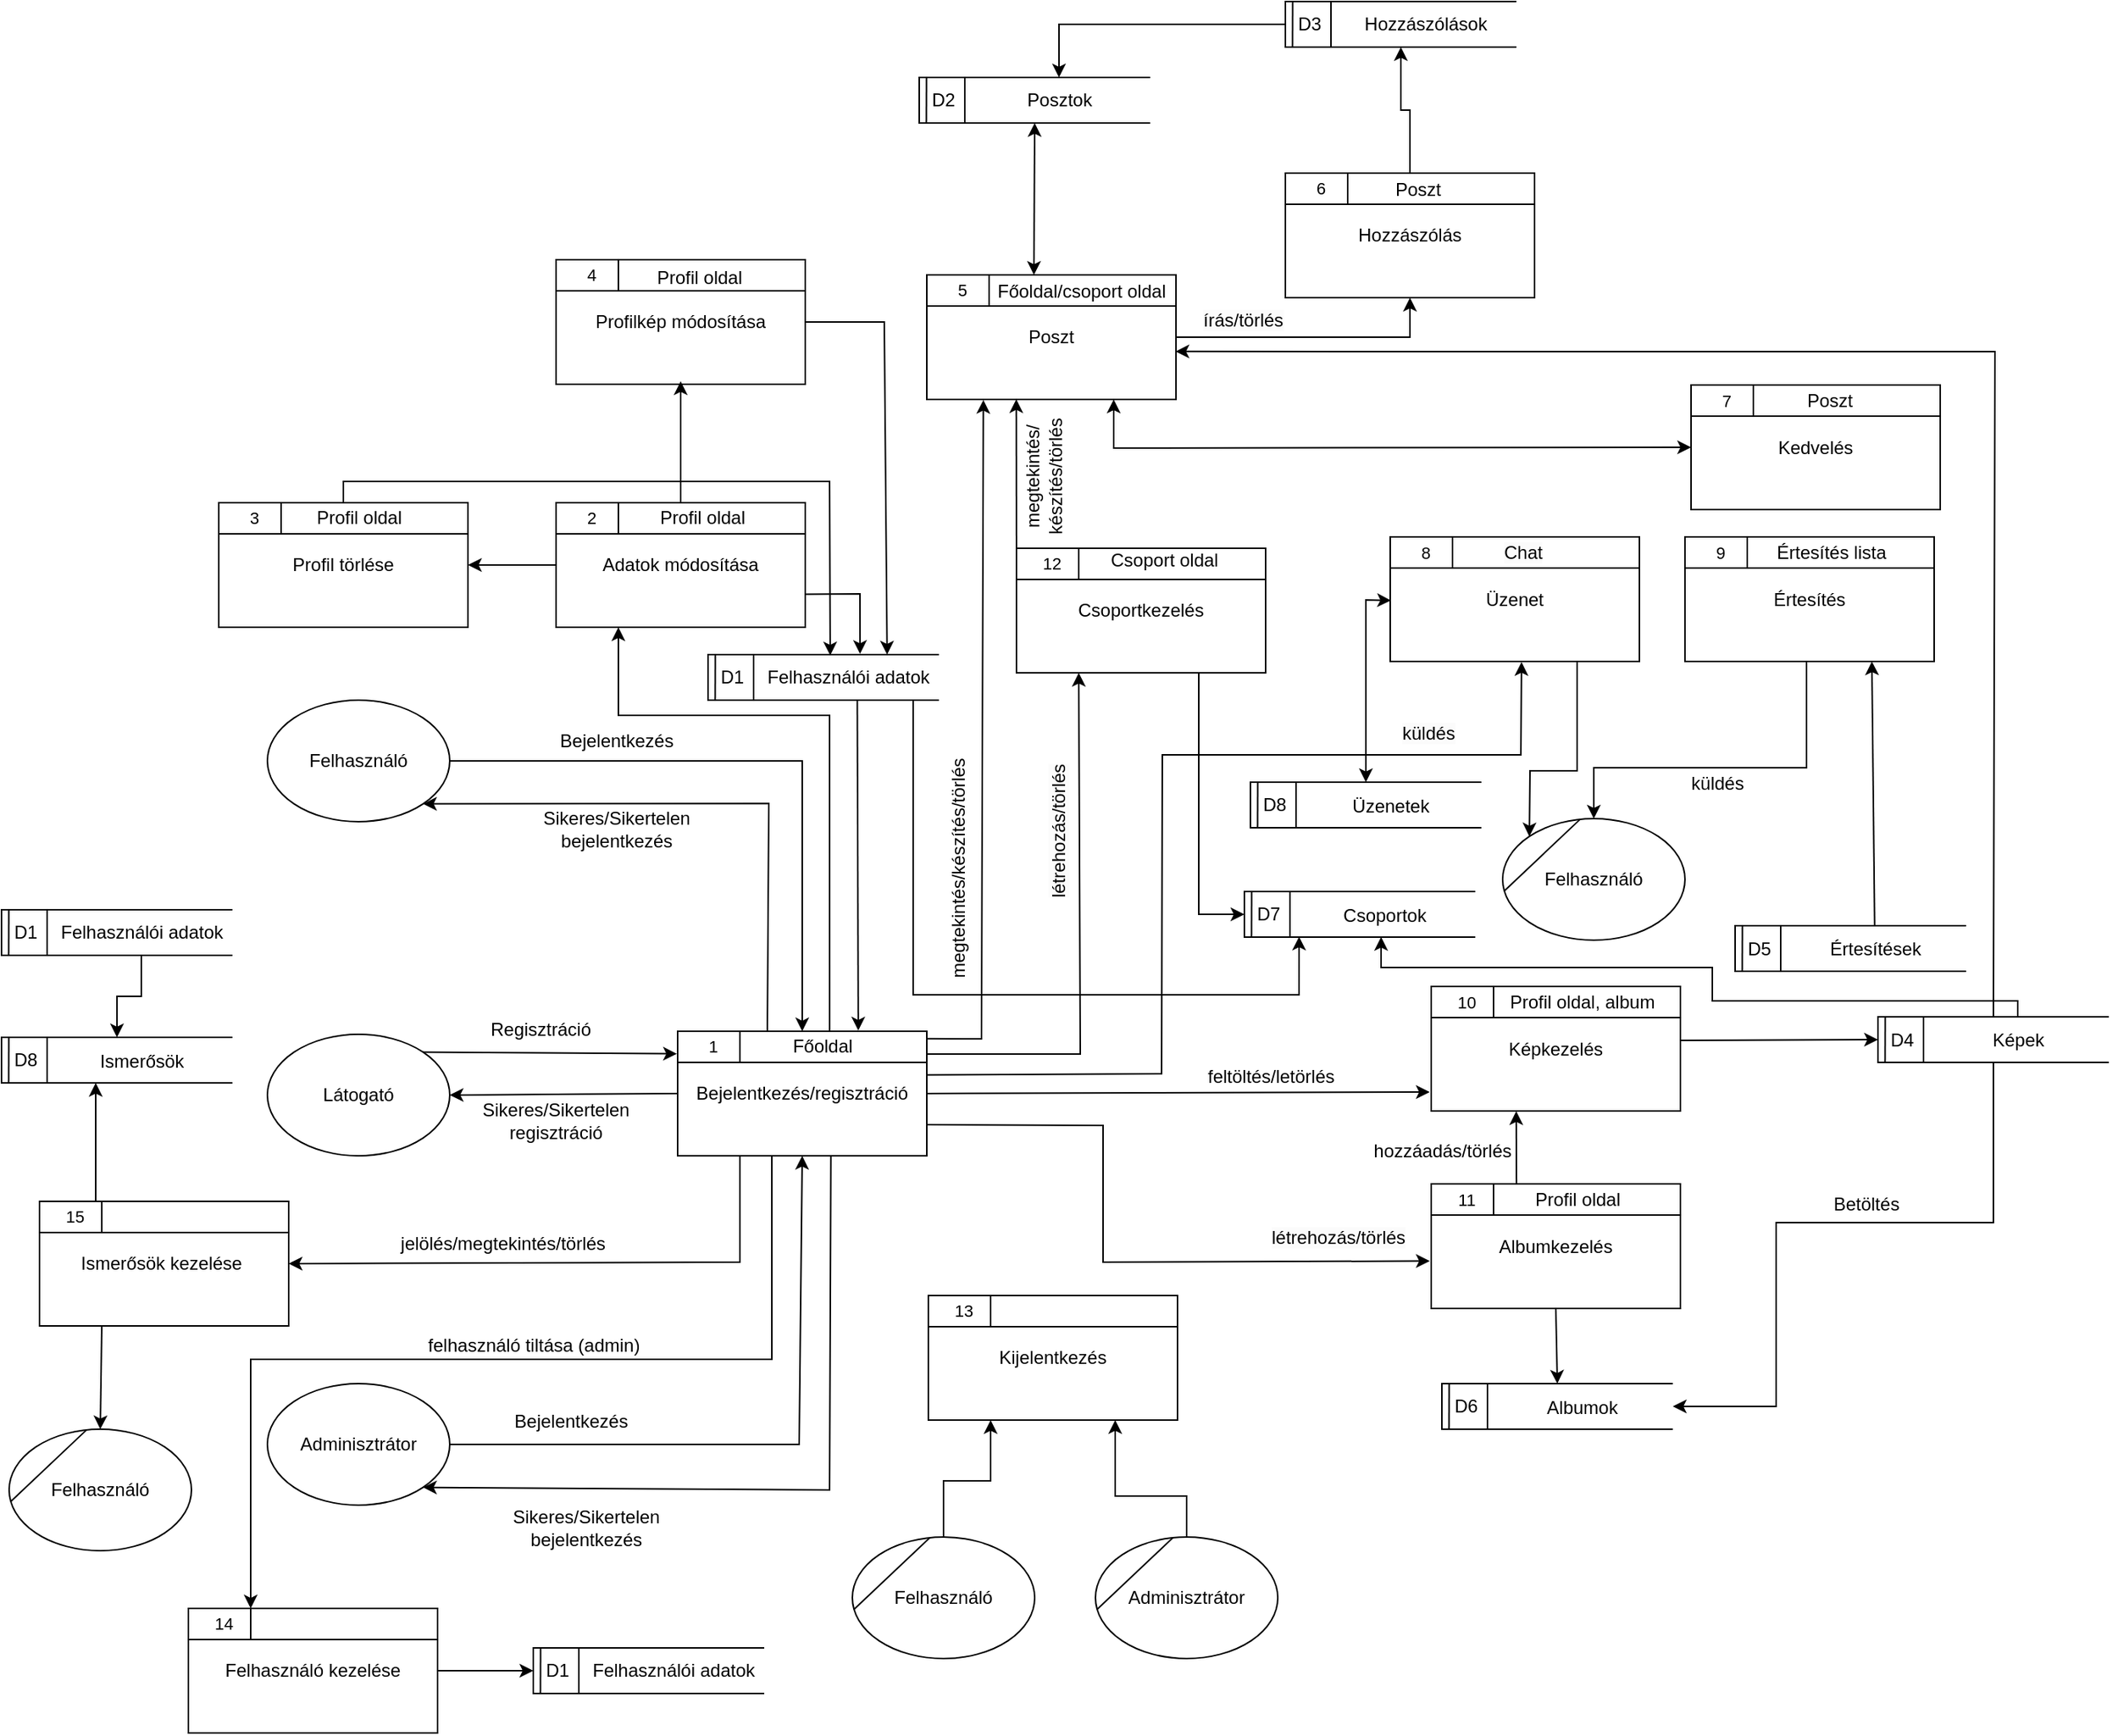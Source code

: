 <mxfile version="24.0.1" type="device">
  <diagram name="Page-1" id="aFOdHDlO-vq2RaZ9bUTm">
    <mxGraphModel dx="64" dy="-1173" grid="1" gridSize="10" guides="1" tooltips="1" connect="1" arrows="1" fold="1" page="1" pageScale="1" pageWidth="850" pageHeight="1100" math="0" shadow="0">
      <root>
        <mxCell id="0" />
        <mxCell id="1" parent="0" />
        <mxCell id="_GlBLlb9-DX69AZyZuQx-1" value="" style="group" vertex="1" connectable="0" parent="1">
          <mxGeometry x="2325" y="3408.003" width="164" height="82" as="geometry" />
        </mxCell>
        <mxCell id="_GlBLlb9-DX69AZyZuQx-2" value="Bejelentkezés/regisztráció" style="rounded=0;whiteSpace=wrap;html=1;" vertex="1" parent="_GlBLlb9-DX69AZyZuQx-1">
          <mxGeometry width="164" height="82" as="geometry" />
        </mxCell>
        <mxCell id="_GlBLlb9-DX69AZyZuQx-3" value="" style="endArrow=none;html=1;rounded=0;exitX=0;exitY=0.25;exitDx=0;exitDy=0;entryX=1;entryY=0.25;entryDx=0;entryDy=0;" edge="1" parent="_GlBLlb9-DX69AZyZuQx-1" source="_GlBLlb9-DX69AZyZuQx-2" target="_GlBLlb9-DX69AZyZuQx-2">
          <mxGeometry width="50" height="50" relative="1" as="geometry">
            <mxPoint x="54.667" y="68.333" as="sourcePoint" />
            <mxPoint x="123" as="targetPoint" />
          </mxGeometry>
        </mxCell>
        <mxCell id="_GlBLlb9-DX69AZyZuQx-4" value="" style="endArrow=none;html=1;rounded=0;exitX=0.25;exitY=0;exitDx=0;exitDy=0;" edge="1" parent="_GlBLlb9-DX69AZyZuQx-1" source="_GlBLlb9-DX69AZyZuQx-2">
          <mxGeometry width="50" height="50" relative="1" as="geometry">
            <mxPoint x="41" y="-6.833" as="sourcePoint" />
            <mxPoint x="41" y="20.5" as="targetPoint" />
          </mxGeometry>
        </mxCell>
        <mxCell id="_GlBLlb9-DX69AZyZuQx-5" value="&lt;font style=&quot;font-size: 11px;&quot;&gt;1&lt;/font&gt;" style="text;html=1;align=center;verticalAlign=middle;resizable=0;points=[];autosize=1;strokeColor=none;fillColor=none;" vertex="1" parent="_GlBLlb9-DX69AZyZuQx-1">
          <mxGeometry x="8" y="-5" width="30" height="30" as="geometry" />
        </mxCell>
        <mxCell id="_GlBLlb9-DX69AZyZuQx-6" value="Főoldal" style="text;html=1;align=center;verticalAlign=middle;resizable=0;points=[];autosize=1;strokeColor=none;fillColor=none;" vertex="1" parent="_GlBLlb9-DX69AZyZuQx-1">
          <mxGeometry x="66" y="-4.003" width="58" height="28" as="geometry" />
        </mxCell>
        <mxCell id="_GlBLlb9-DX69AZyZuQx-7" value="" style="group" vertex="1" connectable="0" parent="1">
          <mxGeometry x="2245" y="3060.003" width="164" height="82" as="geometry" />
        </mxCell>
        <mxCell id="_GlBLlb9-DX69AZyZuQx-8" value="Adatok módosítása" style="rounded=0;whiteSpace=wrap;html=1;" vertex="1" parent="_GlBLlb9-DX69AZyZuQx-7">
          <mxGeometry width="164" height="82" as="geometry" />
        </mxCell>
        <mxCell id="_GlBLlb9-DX69AZyZuQx-9" value="" style="endArrow=none;html=1;rounded=0;exitX=0;exitY=0.25;exitDx=0;exitDy=0;entryX=1;entryY=0.25;entryDx=0;entryDy=0;" edge="1" parent="_GlBLlb9-DX69AZyZuQx-7" source="_GlBLlb9-DX69AZyZuQx-8" target="_GlBLlb9-DX69AZyZuQx-8">
          <mxGeometry width="50" height="50" relative="1" as="geometry">
            <mxPoint x="54.667" y="68.333" as="sourcePoint" />
            <mxPoint x="123" as="targetPoint" />
          </mxGeometry>
        </mxCell>
        <mxCell id="_GlBLlb9-DX69AZyZuQx-10" value="" style="endArrow=none;html=1;rounded=0;exitX=0.25;exitY=0;exitDx=0;exitDy=0;" edge="1" parent="_GlBLlb9-DX69AZyZuQx-7" source="_GlBLlb9-DX69AZyZuQx-8">
          <mxGeometry width="50" height="50" relative="1" as="geometry">
            <mxPoint x="41" y="-6.833" as="sourcePoint" />
            <mxPoint x="41" y="20.5" as="targetPoint" />
          </mxGeometry>
        </mxCell>
        <mxCell id="_GlBLlb9-DX69AZyZuQx-11" value="&lt;font style=&quot;font-size: 11px;&quot;&gt;2&lt;/font&gt;" style="text;html=1;align=center;verticalAlign=middle;resizable=0;points=[];autosize=1;strokeColor=none;fillColor=none;" vertex="1" parent="_GlBLlb9-DX69AZyZuQx-7">
          <mxGeometry x="8" y="-5" width="30" height="30" as="geometry" />
        </mxCell>
        <mxCell id="_GlBLlb9-DX69AZyZuQx-12" value="Profil oldal" style="text;html=1;align=center;verticalAlign=middle;resizable=0;points=[];autosize=1;strokeColor=none;fillColor=none;" vertex="1" parent="_GlBLlb9-DX69AZyZuQx-7">
          <mxGeometry x="58" y="-4.003" width="76" height="28" as="geometry" />
        </mxCell>
        <mxCell id="_GlBLlb9-DX69AZyZuQx-13" value="" style="group" vertex="1" connectable="0" parent="1">
          <mxGeometry x="2490" y="3582.003" width="164" height="82" as="geometry" />
        </mxCell>
        <mxCell id="_GlBLlb9-DX69AZyZuQx-14" value="Kijelentkezés" style="rounded=0;whiteSpace=wrap;html=1;" vertex="1" parent="_GlBLlb9-DX69AZyZuQx-13">
          <mxGeometry width="164" height="82" as="geometry" />
        </mxCell>
        <mxCell id="_GlBLlb9-DX69AZyZuQx-15" value="" style="endArrow=none;html=1;rounded=0;exitX=0;exitY=0.25;exitDx=0;exitDy=0;entryX=1;entryY=0.25;entryDx=0;entryDy=0;" edge="1" parent="_GlBLlb9-DX69AZyZuQx-13" source="_GlBLlb9-DX69AZyZuQx-14" target="_GlBLlb9-DX69AZyZuQx-14">
          <mxGeometry width="50" height="50" relative="1" as="geometry">
            <mxPoint x="54.667" y="68.333" as="sourcePoint" />
            <mxPoint x="123" as="targetPoint" />
          </mxGeometry>
        </mxCell>
        <mxCell id="_GlBLlb9-DX69AZyZuQx-16" value="" style="endArrow=none;html=1;rounded=0;exitX=0.25;exitY=0;exitDx=0;exitDy=0;" edge="1" parent="_GlBLlb9-DX69AZyZuQx-13" source="_GlBLlb9-DX69AZyZuQx-14">
          <mxGeometry width="50" height="50" relative="1" as="geometry">
            <mxPoint x="41" y="-6.833" as="sourcePoint" />
            <mxPoint x="41" y="20.5" as="targetPoint" />
          </mxGeometry>
        </mxCell>
        <mxCell id="_GlBLlb9-DX69AZyZuQx-17" value="&lt;font style=&quot;font-size: 11px;&quot;&gt;13&lt;/font&gt;" style="text;html=1;align=center;verticalAlign=middle;resizable=0;points=[];autosize=1;strokeColor=none;fillColor=none;" vertex="1" parent="_GlBLlb9-DX69AZyZuQx-13">
          <mxGeometry x="7" y="-4" width="32" height="28" as="geometry" />
        </mxCell>
        <mxCell id="_GlBLlb9-DX69AZyZuQx-18" value="" style="group" vertex="1" connectable="0" parent="1">
          <mxGeometry x="2489" y="2910" width="184" height="82" as="geometry" />
        </mxCell>
        <mxCell id="_GlBLlb9-DX69AZyZuQx-19" value="Poszt" style="rounded=0;whiteSpace=wrap;html=1;" vertex="1" parent="_GlBLlb9-DX69AZyZuQx-18">
          <mxGeometry width="164" height="82" as="geometry" />
        </mxCell>
        <mxCell id="_GlBLlb9-DX69AZyZuQx-20" value="" style="endArrow=none;html=1;rounded=0;exitX=0;exitY=0.25;exitDx=0;exitDy=0;entryX=1;entryY=0.25;entryDx=0;entryDy=0;" edge="1" parent="_GlBLlb9-DX69AZyZuQx-18" source="_GlBLlb9-DX69AZyZuQx-19" target="_GlBLlb9-DX69AZyZuQx-19">
          <mxGeometry width="50" height="50" relative="1" as="geometry">
            <mxPoint x="54.667" y="68.333" as="sourcePoint" />
            <mxPoint x="123" as="targetPoint" />
          </mxGeometry>
        </mxCell>
        <mxCell id="_GlBLlb9-DX69AZyZuQx-21" value="" style="endArrow=none;html=1;rounded=0;exitX=0.25;exitY=0;exitDx=0;exitDy=0;" edge="1" parent="_GlBLlb9-DX69AZyZuQx-18" source="_GlBLlb9-DX69AZyZuQx-19">
          <mxGeometry width="50" height="50" relative="1" as="geometry">
            <mxPoint x="41" y="-6.833" as="sourcePoint" />
            <mxPoint x="41" y="20.5" as="targetPoint" />
          </mxGeometry>
        </mxCell>
        <mxCell id="_GlBLlb9-DX69AZyZuQx-22" value="&lt;font style=&quot;font-size: 11px;&quot;&gt;5&lt;/font&gt;" style="text;html=1;align=center;verticalAlign=middle;resizable=0;points=[];autosize=1;strokeColor=none;fillColor=none;" vertex="1" parent="_GlBLlb9-DX69AZyZuQx-18">
          <mxGeometry x="10" y="-4" width="26" height="28" as="geometry" />
        </mxCell>
        <mxCell id="_GlBLlb9-DX69AZyZuQx-23" value="Főoldal/csoport oldal" style="text;html=1;align=center;verticalAlign=middle;whiteSpace=wrap;rounded=0;" vertex="1" parent="_GlBLlb9-DX69AZyZuQx-18">
          <mxGeometry x="39" width="126" height="22" as="geometry" />
        </mxCell>
        <mxCell id="_GlBLlb9-DX69AZyZuQx-24" value="" style="group" vertex="1" connectable="0" parent="1">
          <mxGeometry x="2725" y="2843" width="164" height="82" as="geometry" />
        </mxCell>
        <mxCell id="_GlBLlb9-DX69AZyZuQx-25" value="&lt;span style=&quot;text-wrap: nowrap;&quot;&gt;Hozzászólás&lt;/span&gt;" style="rounded=0;whiteSpace=wrap;html=1;" vertex="1" parent="_GlBLlb9-DX69AZyZuQx-24">
          <mxGeometry width="164" height="82" as="geometry" />
        </mxCell>
        <mxCell id="_GlBLlb9-DX69AZyZuQx-26" value="" style="endArrow=none;html=1;rounded=0;exitX=0;exitY=0.25;exitDx=0;exitDy=0;entryX=1;entryY=0.25;entryDx=0;entryDy=0;" edge="1" parent="_GlBLlb9-DX69AZyZuQx-24" source="_GlBLlb9-DX69AZyZuQx-25" target="_GlBLlb9-DX69AZyZuQx-25">
          <mxGeometry width="50" height="50" relative="1" as="geometry">
            <mxPoint x="54.667" y="68.333" as="sourcePoint" />
            <mxPoint x="123" as="targetPoint" />
          </mxGeometry>
        </mxCell>
        <mxCell id="_GlBLlb9-DX69AZyZuQx-27" value="" style="endArrow=none;html=1;rounded=0;exitX=0.25;exitY=0;exitDx=0;exitDy=0;" edge="1" parent="_GlBLlb9-DX69AZyZuQx-24" source="_GlBLlb9-DX69AZyZuQx-25">
          <mxGeometry width="50" height="50" relative="1" as="geometry">
            <mxPoint x="41" y="-6.833" as="sourcePoint" />
            <mxPoint x="41" y="20.5" as="targetPoint" />
          </mxGeometry>
        </mxCell>
        <mxCell id="_GlBLlb9-DX69AZyZuQx-28" value="&lt;font style=&quot;font-size: 11px;&quot;&gt;6&lt;/font&gt;" style="text;html=1;align=center;verticalAlign=middle;resizable=0;points=[];autosize=1;strokeColor=none;fillColor=none;" vertex="1" parent="_GlBLlb9-DX69AZyZuQx-24">
          <mxGeometry x="10" y="-4" width="26" height="28" as="geometry" />
        </mxCell>
        <mxCell id="_GlBLlb9-DX69AZyZuQx-29" value="Poszt" style="text;html=1;align=center;verticalAlign=middle;resizable=0;points=[];autosize=1;strokeColor=none;fillColor=none;" vertex="1" parent="_GlBLlb9-DX69AZyZuQx-24">
          <mxGeometry x="62" y="-3" width="50" height="28" as="geometry" />
        </mxCell>
        <mxCell id="_GlBLlb9-DX69AZyZuQx-30" value="" style="group" vertex="1" connectable="0" parent="1">
          <mxGeometry x="2992" y="2982.5" width="164" height="82" as="geometry" />
        </mxCell>
        <mxCell id="_GlBLlb9-DX69AZyZuQx-31" value="Kedvelés" style="rounded=0;whiteSpace=wrap;html=1;" vertex="1" parent="_GlBLlb9-DX69AZyZuQx-30">
          <mxGeometry width="164" height="82" as="geometry" />
        </mxCell>
        <mxCell id="_GlBLlb9-DX69AZyZuQx-32" value="" style="endArrow=none;html=1;rounded=0;exitX=0;exitY=0.25;exitDx=0;exitDy=0;entryX=1;entryY=0.25;entryDx=0;entryDy=0;" edge="1" parent="_GlBLlb9-DX69AZyZuQx-30" source="_GlBLlb9-DX69AZyZuQx-31" target="_GlBLlb9-DX69AZyZuQx-31">
          <mxGeometry width="50" height="50" relative="1" as="geometry">
            <mxPoint x="54.667" y="68.333" as="sourcePoint" />
            <mxPoint x="123" as="targetPoint" />
          </mxGeometry>
        </mxCell>
        <mxCell id="_GlBLlb9-DX69AZyZuQx-33" value="" style="endArrow=none;html=1;rounded=0;exitX=0.25;exitY=0;exitDx=0;exitDy=0;" edge="1" parent="_GlBLlb9-DX69AZyZuQx-30" source="_GlBLlb9-DX69AZyZuQx-31">
          <mxGeometry width="50" height="50" relative="1" as="geometry">
            <mxPoint x="41" y="-6.833" as="sourcePoint" />
            <mxPoint x="41" y="20.5" as="targetPoint" />
          </mxGeometry>
        </mxCell>
        <mxCell id="_GlBLlb9-DX69AZyZuQx-34" value="&lt;font style=&quot;font-size: 11px;&quot;&gt;7&lt;/font&gt;" style="text;html=1;align=center;verticalAlign=middle;resizable=0;points=[];autosize=1;strokeColor=none;fillColor=none;" vertex="1" parent="_GlBLlb9-DX69AZyZuQx-30">
          <mxGeometry x="10" y="-4" width="26" height="28" as="geometry" />
        </mxCell>
        <mxCell id="_GlBLlb9-DX69AZyZuQx-35" value="Poszt" style="text;html=1;align=center;verticalAlign=middle;resizable=0;points=[];autosize=1;strokeColor=none;fillColor=none;" vertex="1" parent="_GlBLlb9-DX69AZyZuQx-30">
          <mxGeometry x="66" y="-4" width="50" height="28" as="geometry" />
        </mxCell>
        <mxCell id="_GlBLlb9-DX69AZyZuQx-36" value="" style="group" vertex="1" connectable="0" parent="1">
          <mxGeometry x="2988" y="3082.5" width="164" height="82" as="geometry" />
        </mxCell>
        <mxCell id="_GlBLlb9-DX69AZyZuQx-37" value="Értesítés" style="rounded=0;whiteSpace=wrap;html=1;" vertex="1" parent="_GlBLlb9-DX69AZyZuQx-36">
          <mxGeometry width="164" height="82" as="geometry" />
        </mxCell>
        <mxCell id="_GlBLlb9-DX69AZyZuQx-38" value="" style="endArrow=none;html=1;rounded=0;exitX=0;exitY=0.25;exitDx=0;exitDy=0;entryX=1;entryY=0.25;entryDx=0;entryDy=0;" edge="1" parent="_GlBLlb9-DX69AZyZuQx-36" source="_GlBLlb9-DX69AZyZuQx-37" target="_GlBLlb9-DX69AZyZuQx-37">
          <mxGeometry width="50" height="50" relative="1" as="geometry">
            <mxPoint x="54.667" y="68.333" as="sourcePoint" />
            <mxPoint x="123" as="targetPoint" />
          </mxGeometry>
        </mxCell>
        <mxCell id="_GlBLlb9-DX69AZyZuQx-39" value="" style="endArrow=none;html=1;rounded=0;exitX=0.25;exitY=0;exitDx=0;exitDy=0;" edge="1" parent="_GlBLlb9-DX69AZyZuQx-36" source="_GlBLlb9-DX69AZyZuQx-37">
          <mxGeometry width="50" height="50" relative="1" as="geometry">
            <mxPoint x="41" y="-6.833" as="sourcePoint" />
            <mxPoint x="41" y="20.5" as="targetPoint" />
          </mxGeometry>
        </mxCell>
        <mxCell id="_GlBLlb9-DX69AZyZuQx-40" value="&lt;font style=&quot;font-size: 11px;&quot;&gt;9&lt;/font&gt;" style="text;html=1;align=center;verticalAlign=middle;resizable=0;points=[];autosize=1;strokeColor=none;fillColor=none;" vertex="1" parent="_GlBLlb9-DX69AZyZuQx-36">
          <mxGeometry x="10" y="-4" width="26" height="28" as="geometry" />
        </mxCell>
        <mxCell id="_GlBLlb9-DX69AZyZuQx-41" value="Értesítés lista" style="text;html=1;align=center;verticalAlign=middle;resizable=0;points=[];autosize=1;strokeColor=none;fillColor=none;" vertex="1" parent="_GlBLlb9-DX69AZyZuQx-36">
          <mxGeometry x="50" y="-4" width="92" height="28" as="geometry" />
        </mxCell>
        <mxCell id="_GlBLlb9-DX69AZyZuQx-42" value="" style="group" vertex="1" connectable="0" parent="1">
          <mxGeometry x="2821" y="3378.5" width="164" height="82" as="geometry" />
        </mxCell>
        <mxCell id="_GlBLlb9-DX69AZyZuQx-43" value="Képkezelés" style="rounded=0;whiteSpace=wrap;html=1;" vertex="1" parent="_GlBLlb9-DX69AZyZuQx-42">
          <mxGeometry width="164" height="82" as="geometry" />
        </mxCell>
        <mxCell id="_GlBLlb9-DX69AZyZuQx-44" value="" style="endArrow=none;html=1;rounded=0;exitX=0;exitY=0.25;exitDx=0;exitDy=0;entryX=1;entryY=0.25;entryDx=0;entryDy=0;elbow=vertical;" edge="1" parent="_GlBLlb9-DX69AZyZuQx-42" source="_GlBLlb9-DX69AZyZuQx-43" target="_GlBLlb9-DX69AZyZuQx-43">
          <mxGeometry width="50" height="50" relative="1" as="geometry">
            <mxPoint x="54.667" y="68.333" as="sourcePoint" />
            <mxPoint x="123" as="targetPoint" />
          </mxGeometry>
        </mxCell>
        <mxCell id="_GlBLlb9-DX69AZyZuQx-45" value="" style="endArrow=none;html=1;rounded=0;exitX=0.25;exitY=0;exitDx=0;exitDy=0;" edge="1" parent="_GlBLlb9-DX69AZyZuQx-42" source="_GlBLlb9-DX69AZyZuQx-43">
          <mxGeometry width="50" height="50" relative="1" as="geometry">
            <mxPoint x="41" y="-6.833" as="sourcePoint" />
            <mxPoint x="41" y="20.5" as="targetPoint" />
          </mxGeometry>
        </mxCell>
        <mxCell id="_GlBLlb9-DX69AZyZuQx-46" value="&lt;font style=&quot;font-size: 11px;&quot;&gt;10&lt;/font&gt;" style="text;html=1;align=center;verticalAlign=middle;resizable=0;points=[];autosize=1;strokeColor=none;fillColor=none;" vertex="1" parent="_GlBLlb9-DX69AZyZuQx-42">
          <mxGeometry x="7" y="-4" width="32" height="28" as="geometry" />
        </mxCell>
        <mxCell id="_GlBLlb9-DX69AZyZuQx-47" value="Profil oldal, album" style="text;html=1;align=center;verticalAlign=middle;resizable=0;points=[];autosize=1;strokeColor=none;fillColor=none;" vertex="1" parent="_GlBLlb9-DX69AZyZuQx-42">
          <mxGeometry x="42" y="-4" width="114" height="28" as="geometry" />
        </mxCell>
        <mxCell id="_GlBLlb9-DX69AZyZuQx-48" value="" style="group" vertex="1" connectable="0" parent="1">
          <mxGeometry x="2821" y="3508.5" width="164" height="82" as="geometry" />
        </mxCell>
        <mxCell id="_GlBLlb9-DX69AZyZuQx-49" value="Albumkezelés" style="rounded=0;whiteSpace=wrap;html=1;" vertex="1" parent="_GlBLlb9-DX69AZyZuQx-48">
          <mxGeometry width="164" height="82" as="geometry" />
        </mxCell>
        <mxCell id="_GlBLlb9-DX69AZyZuQx-50" value="" style="endArrow=none;html=1;rounded=0;exitX=0;exitY=0.25;exitDx=0;exitDy=0;entryX=1;entryY=0.25;entryDx=0;entryDy=0;" edge="1" parent="_GlBLlb9-DX69AZyZuQx-48" source="_GlBLlb9-DX69AZyZuQx-49" target="_GlBLlb9-DX69AZyZuQx-49">
          <mxGeometry width="50" height="50" relative="1" as="geometry">
            <mxPoint x="54.667" y="68.333" as="sourcePoint" />
            <mxPoint x="123" as="targetPoint" />
          </mxGeometry>
        </mxCell>
        <mxCell id="_GlBLlb9-DX69AZyZuQx-51" value="" style="endArrow=none;html=1;rounded=0;exitX=0.25;exitY=0;exitDx=0;exitDy=0;" edge="1" parent="_GlBLlb9-DX69AZyZuQx-48" source="_GlBLlb9-DX69AZyZuQx-49">
          <mxGeometry width="50" height="50" relative="1" as="geometry">
            <mxPoint x="41" y="-6.833" as="sourcePoint" />
            <mxPoint x="41" y="20.5" as="targetPoint" />
          </mxGeometry>
        </mxCell>
        <mxCell id="_GlBLlb9-DX69AZyZuQx-52" value="&lt;font style=&quot;font-size: 11px;&quot;&gt;11&lt;/font&gt;" style="text;html=1;align=center;verticalAlign=middle;resizable=0;points=[];autosize=1;strokeColor=none;fillColor=none;" vertex="1" parent="_GlBLlb9-DX69AZyZuQx-48">
          <mxGeometry x="8" y="-4" width="30" height="28" as="geometry" />
        </mxCell>
        <mxCell id="_GlBLlb9-DX69AZyZuQx-53" value="Profil oldal" style="text;html=1;align=center;verticalAlign=middle;resizable=0;points=[];autosize=1;strokeColor=none;fillColor=none;" vertex="1" parent="_GlBLlb9-DX69AZyZuQx-48">
          <mxGeometry x="58" y="-4" width="76" height="28" as="geometry" />
        </mxCell>
        <mxCell id="_GlBLlb9-DX69AZyZuQx-54" value="" style="group" vertex="1" connectable="0" parent="1">
          <mxGeometry x="2548" y="3090" width="164" height="82" as="geometry" />
        </mxCell>
        <mxCell id="_GlBLlb9-DX69AZyZuQx-55" value="Csoportkezelés" style="rounded=0;whiteSpace=wrap;html=1;" vertex="1" parent="_GlBLlb9-DX69AZyZuQx-54">
          <mxGeometry width="164" height="82" as="geometry" />
        </mxCell>
        <mxCell id="_GlBLlb9-DX69AZyZuQx-56" value="" style="endArrow=none;html=1;rounded=0;exitX=0;exitY=0.25;exitDx=0;exitDy=0;entryX=1;entryY=0.25;entryDx=0;entryDy=0;" edge="1" parent="_GlBLlb9-DX69AZyZuQx-54" source="_GlBLlb9-DX69AZyZuQx-55" target="_GlBLlb9-DX69AZyZuQx-55">
          <mxGeometry width="50" height="50" relative="1" as="geometry">
            <mxPoint x="54.667" y="68.333" as="sourcePoint" />
            <mxPoint x="123" as="targetPoint" />
          </mxGeometry>
        </mxCell>
        <mxCell id="_GlBLlb9-DX69AZyZuQx-57" value="" style="endArrow=none;html=1;rounded=0;exitX=0.25;exitY=0;exitDx=0;exitDy=0;" edge="1" parent="_GlBLlb9-DX69AZyZuQx-54" source="_GlBLlb9-DX69AZyZuQx-55">
          <mxGeometry width="50" height="50" relative="1" as="geometry">
            <mxPoint x="41" y="-6.833" as="sourcePoint" />
            <mxPoint x="41" y="20.5" as="targetPoint" />
          </mxGeometry>
        </mxCell>
        <mxCell id="_GlBLlb9-DX69AZyZuQx-58" value="&lt;font style=&quot;font-size: 11px;&quot;&gt;12&lt;/font&gt;" style="text;html=1;align=center;verticalAlign=middle;resizable=0;points=[];autosize=1;strokeColor=none;fillColor=none;" vertex="1" parent="_GlBLlb9-DX69AZyZuQx-54">
          <mxGeometry x="7" y="-4" width="32" height="28" as="geometry" />
        </mxCell>
        <mxCell id="_GlBLlb9-DX69AZyZuQx-59" value="Csoport oldal" style="text;html=1;align=center;verticalAlign=middle;resizable=0;points=[];autosize=1;strokeColor=none;fillColor=none;" vertex="1" parent="_GlBLlb9-DX69AZyZuQx-54">
          <mxGeometry x="52" y="-6" width="90" height="28" as="geometry" />
        </mxCell>
        <mxCell id="_GlBLlb9-DX69AZyZuQx-60" value="" style="group" vertex="1" connectable="0" parent="1">
          <mxGeometry x="1905" y="3520" width="164" height="82" as="geometry" />
        </mxCell>
        <mxCell id="_GlBLlb9-DX69AZyZuQx-61" value="Ismerősök kezelése&amp;nbsp;" style="rounded=0;whiteSpace=wrap;html=1;" vertex="1" parent="_GlBLlb9-DX69AZyZuQx-60">
          <mxGeometry width="164" height="82" as="geometry" />
        </mxCell>
        <mxCell id="_GlBLlb9-DX69AZyZuQx-62" value="" style="endArrow=none;html=1;rounded=0;exitX=0;exitY=0.25;exitDx=0;exitDy=0;entryX=1;entryY=0.25;entryDx=0;entryDy=0;" edge="1" parent="_GlBLlb9-DX69AZyZuQx-60" source="_GlBLlb9-DX69AZyZuQx-61" target="_GlBLlb9-DX69AZyZuQx-61">
          <mxGeometry width="50" height="50" relative="1" as="geometry">
            <mxPoint x="54.667" y="68.333" as="sourcePoint" />
            <mxPoint x="123" as="targetPoint" />
          </mxGeometry>
        </mxCell>
        <mxCell id="_GlBLlb9-DX69AZyZuQx-63" value="" style="endArrow=none;html=1;rounded=0;exitX=0.25;exitY=0;exitDx=0;exitDy=0;" edge="1" parent="_GlBLlb9-DX69AZyZuQx-60" source="_GlBLlb9-DX69AZyZuQx-61">
          <mxGeometry width="50" height="50" relative="1" as="geometry">
            <mxPoint x="41" y="-6.833" as="sourcePoint" />
            <mxPoint x="41" y="20.5" as="targetPoint" />
          </mxGeometry>
        </mxCell>
        <mxCell id="_GlBLlb9-DX69AZyZuQx-64" value="&lt;font style=&quot;font-size: 11px;&quot;&gt;15&lt;/font&gt;" style="text;html=1;align=center;verticalAlign=middle;resizable=0;points=[];autosize=1;strokeColor=none;fillColor=none;" vertex="1" parent="_GlBLlb9-DX69AZyZuQx-60">
          <mxGeometry x="7" y="-4" width="32" height="28" as="geometry" />
        </mxCell>
        <mxCell id="_GlBLlb9-DX69AZyZuQx-65" value="" style="group" vertex="1" connectable="0" parent="1">
          <mxGeometry x="2794" y="3082.5" width="164" height="82" as="geometry" />
        </mxCell>
        <mxCell id="_GlBLlb9-DX69AZyZuQx-66" value="Üzenet" style="rounded=0;whiteSpace=wrap;html=1;" vertex="1" parent="_GlBLlb9-DX69AZyZuQx-65">
          <mxGeometry width="164" height="82" as="geometry" />
        </mxCell>
        <mxCell id="_GlBLlb9-DX69AZyZuQx-67" value="" style="endArrow=none;html=1;rounded=0;exitX=0;exitY=0.25;exitDx=0;exitDy=0;entryX=1;entryY=0.25;entryDx=0;entryDy=0;" edge="1" parent="_GlBLlb9-DX69AZyZuQx-65" source="_GlBLlb9-DX69AZyZuQx-66" target="_GlBLlb9-DX69AZyZuQx-66">
          <mxGeometry width="50" height="50" relative="1" as="geometry">
            <mxPoint x="54.667" y="68.333" as="sourcePoint" />
            <mxPoint x="123" as="targetPoint" />
          </mxGeometry>
        </mxCell>
        <mxCell id="_GlBLlb9-DX69AZyZuQx-68" value="" style="endArrow=none;html=1;rounded=0;exitX=0.25;exitY=0;exitDx=0;exitDy=0;" edge="1" parent="_GlBLlb9-DX69AZyZuQx-65" source="_GlBLlb9-DX69AZyZuQx-66">
          <mxGeometry width="50" height="50" relative="1" as="geometry">
            <mxPoint x="41" y="-6.833" as="sourcePoint" />
            <mxPoint x="41" y="20.5" as="targetPoint" />
          </mxGeometry>
        </mxCell>
        <mxCell id="_GlBLlb9-DX69AZyZuQx-69" value="&lt;font style=&quot;font-size: 11px;&quot;&gt;8&lt;/font&gt;" style="text;html=1;align=center;verticalAlign=middle;resizable=0;points=[];autosize=1;strokeColor=none;fillColor=none;" vertex="1" parent="_GlBLlb9-DX69AZyZuQx-65">
          <mxGeometry x="10" y="-4" width="26" height="28" as="geometry" />
        </mxCell>
        <mxCell id="_GlBLlb9-DX69AZyZuQx-70" value="&lt;span style=&quot;color: rgb(0, 0, 0); font-family: Helvetica; font-size: 12px; font-style: normal; font-variant-ligatures: normal; font-variant-caps: normal; font-weight: 400; letter-spacing: normal; orphans: 2; text-align: center; text-indent: 0px; text-transform: none; widows: 2; word-spacing: 0px; -webkit-text-stroke-width: 0px; white-space: nowrap; background-color: rgb(251, 251, 251); text-decoration-thickness: initial; text-decoration-style: initial; text-decoration-color: initial; display: inline !important; float: none;&quot;&gt;Chat&lt;/span&gt;" style="text;whiteSpace=wrap;html=1;" vertex="1" parent="_GlBLlb9-DX69AZyZuQx-65">
          <mxGeometry x="73.48" y="-4" width="52" height="30" as="geometry" />
        </mxCell>
        <mxCell id="_GlBLlb9-DX69AZyZuQx-71" value="Felhasználó" style="ellipse;whiteSpace=wrap;html=1;" vertex="1" parent="1">
          <mxGeometry x="2055" y="3190" width="120" height="80" as="geometry" />
        </mxCell>
        <mxCell id="_GlBLlb9-DX69AZyZuQx-72" value="Látogató" style="ellipse;whiteSpace=wrap;html=1;" vertex="1" parent="1">
          <mxGeometry x="2055" y="3410" width="120" height="80" as="geometry" />
        </mxCell>
        <mxCell id="_GlBLlb9-DX69AZyZuQx-73" value="Adminisztrátor" style="ellipse;whiteSpace=wrap;html=1;" vertex="1" parent="1">
          <mxGeometry x="2055" y="3640" width="120" height="80" as="geometry" />
        </mxCell>
        <mxCell id="_GlBLlb9-DX69AZyZuQx-74" value="" style="endArrow=classic;html=1;rounded=0;exitX=1;exitY=0.5;exitDx=0;exitDy=0;entryX=0.5;entryY=0;entryDx=0;entryDy=0;" edge="1" parent="1" source="_GlBLlb9-DX69AZyZuQx-71" target="_GlBLlb9-DX69AZyZuQx-2">
          <mxGeometry width="50" height="50" relative="1" as="geometry">
            <mxPoint x="2365" y="3240" as="sourcePoint" />
            <mxPoint x="2415" y="3190" as="targetPoint" />
            <Array as="points">
              <mxPoint x="2407" y="3230" />
            </Array>
          </mxGeometry>
        </mxCell>
        <mxCell id="_GlBLlb9-DX69AZyZuQx-75" value="" style="endArrow=classic;html=1;rounded=0;exitX=1;exitY=0;exitDx=0;exitDy=0;entryX=-0.003;entryY=0.181;entryDx=0;entryDy=0;entryPerimeter=0;" edge="1" parent="1" source="_GlBLlb9-DX69AZyZuQx-72" target="_GlBLlb9-DX69AZyZuQx-2">
          <mxGeometry width="50" height="50" relative="1" as="geometry">
            <mxPoint x="2175" y="3430" as="sourcePoint" />
            <mxPoint x="2325" y="3430.003" as="targetPoint" />
          </mxGeometry>
        </mxCell>
        <mxCell id="_GlBLlb9-DX69AZyZuQx-76" value="" style="endArrow=classic;html=1;rounded=0;exitX=1;exitY=0.5;exitDx=0;exitDy=0;entryX=0.5;entryY=1;entryDx=0;entryDy=0;" edge="1" parent="1" source="_GlBLlb9-DX69AZyZuQx-73" target="_GlBLlb9-DX69AZyZuQx-2">
          <mxGeometry width="50" height="50" relative="1" as="geometry">
            <mxPoint x="2275" y="3750" as="sourcePoint" />
            <mxPoint x="2325" y="3700" as="targetPoint" />
            <Array as="points">
              <mxPoint x="2405" y="3680" />
            </Array>
          </mxGeometry>
        </mxCell>
        <mxCell id="_GlBLlb9-DX69AZyZuQx-77" value="" style="group" vertex="1" connectable="0" parent="1">
          <mxGeometry x="2345" y="3160" width="157" height="30.0" as="geometry" />
        </mxCell>
        <mxCell id="_GlBLlb9-DX69AZyZuQx-78" value="&amp;nbsp;D1" style="html=1;dashed=0;whiteSpace=wrap;shape=mxgraph.dfd.dataStoreID;align=left;spacingLeft=3;points=[[0,0],[0.5,0],[1,0],[0,0.5],[1,0.5],[0,1],[0.5,1],[1,1]];" vertex="1" parent="_GlBLlb9-DX69AZyZuQx-77">
          <mxGeometry width="152" height="30" as="geometry" />
        </mxCell>
        <mxCell id="_GlBLlb9-DX69AZyZuQx-79" value="" style="endArrow=none;html=1;rounded=0;entryX=0.078;entryY=0.005;entryDx=0;entryDy=0;entryPerimeter=0;exitX=0.077;exitY=1.001;exitDx=0;exitDy=0;exitPerimeter=0;" edge="1" parent="_GlBLlb9-DX69AZyZuQx-77">
          <mxGeometry width="50" height="50" relative="1" as="geometry">
            <mxPoint x="4.7" y="30.0" as="sourcePoint" />
            <mxPoint x="4.8" y="0.12" as="targetPoint" />
          </mxGeometry>
        </mxCell>
        <mxCell id="_GlBLlb9-DX69AZyZuQx-80" value="Felhasználói adatok" style="text;html=1;align=center;verticalAlign=middle;resizable=0;points=[];autosize=1;strokeColor=none;fillColor=none;" vertex="1" parent="_GlBLlb9-DX69AZyZuQx-77">
          <mxGeometry x="27" width="130" height="30" as="geometry" />
        </mxCell>
        <mxCell id="_GlBLlb9-DX69AZyZuQx-81" value="Bejelentkezés" style="text;html=1;align=center;verticalAlign=middle;whiteSpace=wrap;rounded=0;" vertex="1" parent="1">
          <mxGeometry x="2255" y="3202" width="60" height="30" as="geometry" />
        </mxCell>
        <mxCell id="_GlBLlb9-DX69AZyZuQx-82" value="Bejelentkezés" style="text;html=1;align=center;verticalAlign=middle;whiteSpace=wrap;rounded=0;" vertex="1" parent="1">
          <mxGeometry x="2225" y="3650" width="60" height="30" as="geometry" />
        </mxCell>
        <mxCell id="_GlBLlb9-DX69AZyZuQx-83" value="Regisztráció" style="text;html=1;align=center;verticalAlign=middle;whiteSpace=wrap;rounded=0;" vertex="1" parent="1">
          <mxGeometry x="2205" y="3392" width="60" height="30" as="geometry" />
        </mxCell>
        <mxCell id="_GlBLlb9-DX69AZyZuQx-84" value="" style="endArrow=classic;html=1;rounded=0;exitX=0.36;exitY=-0.004;exitDx=0;exitDy=0;exitPerimeter=0;entryX=1;entryY=1;entryDx=0;entryDy=0;" edge="1" parent="1" source="_GlBLlb9-DX69AZyZuQx-2" target="_GlBLlb9-DX69AZyZuQx-71">
          <mxGeometry width="50" height="50" relative="1" as="geometry">
            <mxPoint x="2355" y="3390" as="sourcePoint" />
            <mxPoint x="2405" y="3340" as="targetPoint" />
            <Array as="points">
              <mxPoint x="2385" y="3258" />
            </Array>
          </mxGeometry>
        </mxCell>
        <mxCell id="_GlBLlb9-DX69AZyZuQx-85" value="Sikeres/Sikertelen bejelentkezés" style="text;html=1;align=center;verticalAlign=middle;whiteSpace=wrap;rounded=0;" vertex="1" parent="1">
          <mxGeometry x="2255" y="3260" width="60" height="30" as="geometry" />
        </mxCell>
        <mxCell id="_GlBLlb9-DX69AZyZuQx-86" value="Sikeres/Sikertelen bejelentkezés" style="text;html=1;align=center;verticalAlign=middle;whiteSpace=wrap;rounded=0;" vertex="1" parent="1">
          <mxGeometry x="2235" y="3720" width="60" height="30" as="geometry" />
        </mxCell>
        <mxCell id="_GlBLlb9-DX69AZyZuQx-87" value="" style="endArrow=classic;html=1;rounded=0;exitX=0.615;exitY=0.998;exitDx=0;exitDy=0;entryX=1;entryY=1;entryDx=0;entryDy=0;exitPerimeter=0;" edge="1" parent="1" source="_GlBLlb9-DX69AZyZuQx-2" target="_GlBLlb9-DX69AZyZuQx-73">
          <mxGeometry width="50" height="50" relative="1" as="geometry">
            <mxPoint x="2475" y="3560" as="sourcePoint" />
            <mxPoint x="2245" y="3690" as="targetPoint" />
            <Array as="points">
              <mxPoint x="2425" y="3710" />
            </Array>
          </mxGeometry>
        </mxCell>
        <mxCell id="_GlBLlb9-DX69AZyZuQx-88" value="" style="endArrow=classic;html=1;rounded=0;exitX=0;exitY=0.5;exitDx=0;exitDy=0;entryX=1;entryY=0.5;entryDx=0;entryDy=0;" edge="1" parent="1" source="_GlBLlb9-DX69AZyZuQx-2" target="_GlBLlb9-DX69AZyZuQx-72">
          <mxGeometry width="50" height="50" relative="1" as="geometry">
            <mxPoint x="2255" y="3560" as="sourcePoint" />
            <mxPoint x="2305" y="3510" as="targetPoint" />
          </mxGeometry>
        </mxCell>
        <mxCell id="_GlBLlb9-DX69AZyZuQx-89" value="Sikeres/Sikertelen regisztráció" style="text;html=1;align=center;verticalAlign=middle;whiteSpace=wrap;rounded=0;" vertex="1" parent="1">
          <mxGeometry x="2215" y="3452" width="60" height="30" as="geometry" />
        </mxCell>
        <mxCell id="_GlBLlb9-DX69AZyZuQx-90" value="" style="endArrow=classic;html=1;rounded=0;exitX=0.61;exitY=-0.005;exitDx=0;exitDy=0;entryX=0.25;entryY=1;entryDx=0;entryDy=0;exitPerimeter=0;" edge="1" parent="1" source="_GlBLlb9-DX69AZyZuQx-2" target="_GlBLlb9-DX69AZyZuQx-8">
          <mxGeometry width="50" height="50" relative="1" as="geometry">
            <mxPoint x="2525" y="3390" as="sourcePoint" />
            <mxPoint x="2445" y="3210" as="targetPoint" />
            <Array as="points">
              <mxPoint x="2425" y="3200" />
              <mxPoint x="2286" y="3200" />
            </Array>
          </mxGeometry>
        </mxCell>
        <mxCell id="_GlBLlb9-DX69AZyZuQx-91" value="" style="group" vertex="1" connectable="0" parent="1">
          <mxGeometry x="2600" y="3741" width="120" height="80" as="geometry" />
        </mxCell>
        <mxCell id="_GlBLlb9-DX69AZyZuQx-92" value="Adminisztrátor" style="ellipse;whiteSpace=wrap;html=1;" vertex="1" parent="_GlBLlb9-DX69AZyZuQx-91">
          <mxGeometry width="120" height="80" as="geometry" />
        </mxCell>
        <mxCell id="_GlBLlb9-DX69AZyZuQx-93" value="" style="endArrow=none;html=1;rounded=0;exitX=0.009;exitY=0.595;exitDx=0;exitDy=0;exitPerimeter=0;entryX=0.426;entryY=0.004;entryDx=0;entryDy=0;entryPerimeter=0;" edge="1" parent="_GlBLlb9-DX69AZyZuQx-91" source="_GlBLlb9-DX69AZyZuQx-92" target="_GlBLlb9-DX69AZyZuQx-92">
          <mxGeometry width="50" height="50" relative="1" as="geometry">
            <mxPoint y="50" as="sourcePoint" />
            <mxPoint x="50" as="targetPoint" />
          </mxGeometry>
        </mxCell>
        <mxCell id="_GlBLlb9-DX69AZyZuQx-94" value="" style="group" vertex="1" connectable="0" parent="1">
          <mxGeometry x="2440" y="3741" width="120" height="80" as="geometry" />
        </mxCell>
        <mxCell id="_GlBLlb9-DX69AZyZuQx-95" value="Felhasználó" style="ellipse;whiteSpace=wrap;html=1;" vertex="1" parent="_GlBLlb9-DX69AZyZuQx-94">
          <mxGeometry width="120" height="80" as="geometry" />
        </mxCell>
        <mxCell id="_GlBLlb9-DX69AZyZuQx-96" value="" style="endArrow=none;html=1;rounded=0;exitX=0.009;exitY=0.595;exitDx=0;exitDy=0;exitPerimeter=0;entryX=0.426;entryY=0.004;entryDx=0;entryDy=0;entryPerimeter=0;" edge="1" parent="_GlBLlb9-DX69AZyZuQx-94" source="_GlBLlb9-DX69AZyZuQx-95" target="_GlBLlb9-DX69AZyZuQx-95">
          <mxGeometry width="50" height="50" relative="1" as="geometry">
            <mxPoint y="50" as="sourcePoint" />
            <mxPoint x="50" as="targetPoint" />
          </mxGeometry>
        </mxCell>
        <mxCell id="_GlBLlb9-DX69AZyZuQx-97" value="" style="endArrow=classic;html=1;rounded=0;exitX=0.5;exitY=0;exitDx=0;exitDy=0;entryX=0.25;entryY=1;entryDx=0;entryDy=0;" edge="1" parent="1" source="_GlBLlb9-DX69AZyZuQx-95" target="_GlBLlb9-DX69AZyZuQx-14">
          <mxGeometry width="50" height="50" relative="1" as="geometry">
            <mxPoint x="2540" y="3734" as="sourcePoint" />
            <mxPoint x="2590" y="3684" as="targetPoint" />
            <Array as="points">
              <mxPoint x="2500" y="3704" />
              <mxPoint x="2531" y="3704" />
            </Array>
          </mxGeometry>
        </mxCell>
        <mxCell id="_GlBLlb9-DX69AZyZuQx-98" value="" style="endArrow=classic;html=1;rounded=0;exitX=0.5;exitY=0;exitDx=0;exitDy=0;entryX=0.75;entryY=1;entryDx=0;entryDy=0;" edge="1" parent="1" source="_GlBLlb9-DX69AZyZuQx-92" target="_GlBLlb9-DX69AZyZuQx-14">
          <mxGeometry width="50" height="50" relative="1" as="geometry">
            <mxPoint x="2590" y="3744" as="sourcePoint" />
            <mxPoint x="2640" y="3694" as="targetPoint" />
            <Array as="points">
              <mxPoint x="2660" y="3714" />
              <mxPoint x="2613" y="3714" />
            </Array>
          </mxGeometry>
        </mxCell>
        <mxCell id="_GlBLlb9-DX69AZyZuQx-99" value="" style="endArrow=classic;html=1;rounded=0;exitX=0.548;exitY=1.012;exitDx=0;exitDy=0;exitPerimeter=0;entryX=0.725;entryY=-0.006;entryDx=0;entryDy=0;entryPerimeter=0;" edge="1" parent="1" source="_GlBLlb9-DX69AZyZuQx-80" target="_GlBLlb9-DX69AZyZuQx-2">
          <mxGeometry width="50" height="50" relative="1" as="geometry">
            <mxPoint x="2455" y="3260" as="sourcePoint" />
            <mxPoint x="2505" y="3210" as="targetPoint" />
          </mxGeometry>
        </mxCell>
        <mxCell id="_GlBLlb9-DX69AZyZuQx-100" value="" style="endArrow=classic;html=1;rounded=0;exitX=1.002;exitY=0.735;exitDx=0;exitDy=0;entryX=0.562;entryY=-0.015;entryDx=0;entryDy=0;entryPerimeter=0;exitPerimeter=0;" edge="1" parent="1" source="_GlBLlb9-DX69AZyZuQx-8" target="_GlBLlb9-DX69AZyZuQx-80">
          <mxGeometry width="50" height="50" relative="1" as="geometry">
            <mxPoint x="2465" y="3130" as="sourcePoint" />
            <mxPoint x="2515" y="3080" as="targetPoint" />
            <Array as="points">
              <mxPoint x="2445" y="3120" />
            </Array>
          </mxGeometry>
        </mxCell>
        <mxCell id="_GlBLlb9-DX69AZyZuQx-101" value="" style="group" vertex="1" connectable="0" parent="1">
          <mxGeometry x="2245" y="2900" width="164" height="82" as="geometry" />
        </mxCell>
        <mxCell id="_GlBLlb9-DX69AZyZuQx-102" value="Profilkép módosítása" style="rounded=0;whiteSpace=wrap;html=1;" vertex="1" parent="_GlBLlb9-DX69AZyZuQx-101">
          <mxGeometry width="164" height="82" as="geometry" />
        </mxCell>
        <mxCell id="_GlBLlb9-DX69AZyZuQx-103" value="" style="endArrow=none;html=1;rounded=0;exitX=0;exitY=0.25;exitDx=0;exitDy=0;entryX=1;entryY=0.25;entryDx=0;entryDy=0;" edge="1" parent="_GlBLlb9-DX69AZyZuQx-101" source="_GlBLlb9-DX69AZyZuQx-102" target="_GlBLlb9-DX69AZyZuQx-102">
          <mxGeometry width="50" height="50" relative="1" as="geometry">
            <mxPoint x="54.667" y="68.333" as="sourcePoint" />
            <mxPoint x="123" as="targetPoint" />
          </mxGeometry>
        </mxCell>
        <mxCell id="_GlBLlb9-DX69AZyZuQx-104" value="" style="endArrow=none;html=1;rounded=0;exitX=0.25;exitY=0;exitDx=0;exitDy=0;" edge="1" parent="_GlBLlb9-DX69AZyZuQx-101" source="_GlBLlb9-DX69AZyZuQx-102">
          <mxGeometry width="50" height="50" relative="1" as="geometry">
            <mxPoint x="41" y="-6.833" as="sourcePoint" />
            <mxPoint x="41" y="20.5" as="targetPoint" />
          </mxGeometry>
        </mxCell>
        <mxCell id="_GlBLlb9-DX69AZyZuQx-105" value="&lt;font style=&quot;font-size: 11px;&quot;&gt;4&lt;/font&gt;" style="text;html=1;align=center;verticalAlign=middle;resizable=0;points=[];autosize=1;strokeColor=none;fillColor=none;" vertex="1" parent="_GlBLlb9-DX69AZyZuQx-101">
          <mxGeometry x="10" y="-4" width="26" height="28" as="geometry" />
        </mxCell>
        <mxCell id="_GlBLlb9-DX69AZyZuQx-106" value="Profil oldal" style="text;html=1;align=center;verticalAlign=middle;resizable=0;points=[];autosize=1;strokeColor=none;fillColor=none;" vertex="1" parent="_GlBLlb9-DX69AZyZuQx-101">
          <mxGeometry x="56" y="-2" width="76" height="28" as="geometry" />
        </mxCell>
        <mxCell id="_GlBLlb9-DX69AZyZuQx-107" value="" style="endArrow=classic;html=1;rounded=0;exitX=0.5;exitY=0;exitDx=0;exitDy=0;" edge="1" parent="1" source="_GlBLlb9-DX69AZyZuQx-8">
          <mxGeometry width="50" height="50" relative="1" as="geometry">
            <mxPoint x="2565" y="3000" as="sourcePoint" />
            <mxPoint x="2327" y="2980" as="targetPoint" />
          </mxGeometry>
        </mxCell>
        <mxCell id="_GlBLlb9-DX69AZyZuQx-108" value="" style="endArrow=classic;html=1;rounded=0;exitX=1;exitY=0.5;exitDx=0;exitDy=0;" edge="1" parent="1" source="_GlBLlb9-DX69AZyZuQx-102">
          <mxGeometry width="50" height="50" relative="1" as="geometry">
            <mxPoint x="2435" y="2941" as="sourcePoint" />
            <mxPoint x="2462.872" y="3160" as="targetPoint" />
            <Array as="points">
              <mxPoint x="2461" y="2941" />
            </Array>
          </mxGeometry>
        </mxCell>
        <mxCell id="_GlBLlb9-DX69AZyZuQx-109" value="" style="endArrow=classic;html=1;rounded=0;entryX=0.227;entryY=1.004;entryDx=0;entryDy=0;exitX=1;exitY=0.059;exitDx=0;exitDy=0;exitPerimeter=0;entryPerimeter=0;" edge="1" parent="1" source="_GlBLlb9-DX69AZyZuQx-2" target="_GlBLlb9-DX69AZyZuQx-19">
          <mxGeometry width="50" height="50" relative="1" as="geometry">
            <mxPoint x="2535" y="3370" as="sourcePoint" />
            <mxPoint x="2585" y="3320" as="targetPoint" />
            <Array as="points">
              <mxPoint x="2525" y="3413" />
            </Array>
          </mxGeometry>
        </mxCell>
        <mxCell id="_GlBLlb9-DX69AZyZuQx-110" value="&lt;span style=&quot;text-wrap: wrap;&quot;&gt;megtekintés/készítés/törlés&lt;/span&gt;" style="text;html=1;align=center;verticalAlign=middle;resizable=0;points=[];autosize=1;strokeColor=none;fillColor=none;rotation=-90;" vertex="1" parent="1">
          <mxGeometry x="2425" y="3286" width="170" height="30" as="geometry" />
        </mxCell>
        <mxCell id="_GlBLlb9-DX69AZyZuQx-111" value="" style="group" vertex="1" connectable="0" parent="1">
          <mxGeometry x="2484" y="2780" width="157" height="30.0" as="geometry" />
        </mxCell>
        <mxCell id="_GlBLlb9-DX69AZyZuQx-112" value="&amp;nbsp;D2" style="html=1;dashed=0;whiteSpace=wrap;shape=mxgraph.dfd.dataStoreID;align=left;spacingLeft=3;points=[[0,0],[0.5,0],[1,0],[0,0.5],[1,0.5],[0,1],[0.5,1],[1,1]];" vertex="1" parent="_GlBLlb9-DX69AZyZuQx-111">
          <mxGeometry width="152" height="30" as="geometry" />
        </mxCell>
        <mxCell id="_GlBLlb9-DX69AZyZuQx-113" value="" style="endArrow=none;html=1;rounded=0;entryX=0.078;entryY=0.005;entryDx=0;entryDy=0;entryPerimeter=0;exitX=0.077;exitY=1.001;exitDx=0;exitDy=0;exitPerimeter=0;" edge="1" parent="_GlBLlb9-DX69AZyZuQx-111">
          <mxGeometry width="50" height="50" relative="1" as="geometry">
            <mxPoint x="4.7" y="30.0" as="sourcePoint" />
            <mxPoint x="4.8" y="0.12" as="targetPoint" />
          </mxGeometry>
        </mxCell>
        <mxCell id="_GlBLlb9-DX69AZyZuQx-114" value="Posztok" style="text;html=1;align=center;verticalAlign=middle;resizable=0;points=[];autosize=1;strokeColor=none;fillColor=none;" vertex="1" parent="_GlBLlb9-DX69AZyZuQx-111">
          <mxGeometry x="57" width="70" height="30" as="geometry" />
        </mxCell>
        <mxCell id="_GlBLlb9-DX69AZyZuQx-115" value="" style="group" vertex="1" connectable="0" parent="1">
          <mxGeometry x="2725" y="2730" width="157" height="30.0" as="geometry" />
        </mxCell>
        <mxCell id="_GlBLlb9-DX69AZyZuQx-116" value="&amp;nbsp;D3" style="html=1;dashed=0;whiteSpace=wrap;shape=mxgraph.dfd.dataStoreID;align=left;spacingLeft=3;points=[[0,0],[0.5,0],[1,0],[0,0.5],[1,0.5],[0,1],[0.5,1],[1,1]];" vertex="1" parent="_GlBLlb9-DX69AZyZuQx-115">
          <mxGeometry width="152" height="30" as="geometry" />
        </mxCell>
        <mxCell id="_GlBLlb9-DX69AZyZuQx-117" value="" style="endArrow=none;html=1;rounded=0;entryX=0.078;entryY=0.005;entryDx=0;entryDy=0;entryPerimeter=0;exitX=0.077;exitY=1.001;exitDx=0;exitDy=0;exitPerimeter=0;" edge="1" parent="_GlBLlb9-DX69AZyZuQx-115">
          <mxGeometry width="50" height="50" relative="1" as="geometry">
            <mxPoint x="4.7" y="30.0" as="sourcePoint" />
            <mxPoint x="4.8" y="0.12" as="targetPoint" />
          </mxGeometry>
        </mxCell>
        <mxCell id="_GlBLlb9-DX69AZyZuQx-118" value="Hozzászólások" style="text;html=1;align=center;verticalAlign=middle;resizable=0;points=[];autosize=1;strokeColor=none;fillColor=none;" vertex="1" parent="_GlBLlb9-DX69AZyZuQx-115">
          <mxGeometry x="42" y="1" width="100" height="28" as="geometry" />
        </mxCell>
        <mxCell id="_GlBLlb9-DX69AZyZuQx-119" value="" style="endArrow=classic;html=1;rounded=0;exitX=1.009;exitY=0.155;exitDx=0;exitDy=0;entryX=0.527;entryY=1.005;entryDx=0;entryDy=0;exitPerimeter=0;entryPerimeter=0;" edge="1" parent="1" target="_GlBLlb9-DX69AZyZuQx-66">
          <mxGeometry width="50" height="50" relative="1" as="geometry">
            <mxPoint x="2488.996" y="3436.713" as="sourcePoint" />
            <mxPoint x="2643.52" y="3446" as="targetPoint" />
            <Array as="points">
              <mxPoint x="2643.52" y="3436" />
              <mxPoint x="2644" y="3226" />
              <mxPoint x="2880" y="3226" />
            </Array>
          </mxGeometry>
        </mxCell>
        <mxCell id="_GlBLlb9-DX69AZyZuQx-120" value="" style="group" vertex="1" connectable="0" parent="1">
          <mxGeometry x="2868" y="3268" width="120" height="80" as="geometry" />
        </mxCell>
        <mxCell id="_GlBLlb9-DX69AZyZuQx-121" value="Felhasználó" style="ellipse;whiteSpace=wrap;html=1;" vertex="1" parent="_GlBLlb9-DX69AZyZuQx-120">
          <mxGeometry width="120" height="80" as="geometry" />
        </mxCell>
        <mxCell id="_GlBLlb9-DX69AZyZuQx-122" value="" style="endArrow=none;html=1;rounded=0;exitX=0.009;exitY=0.595;exitDx=0;exitDy=0;exitPerimeter=0;entryX=0.426;entryY=0.004;entryDx=0;entryDy=0;entryPerimeter=0;" edge="1" parent="_GlBLlb9-DX69AZyZuQx-120" source="_GlBLlb9-DX69AZyZuQx-121" target="_GlBLlb9-DX69AZyZuQx-121">
          <mxGeometry width="50" height="50" relative="1" as="geometry">
            <mxPoint y="50" as="sourcePoint" />
            <mxPoint x="50" as="targetPoint" />
          </mxGeometry>
        </mxCell>
        <mxCell id="_GlBLlb9-DX69AZyZuQx-123" value="" style="endArrow=classic;html=1;rounded=0;exitX=0.75;exitY=1;exitDx=0;exitDy=0;entryX=0;entryY=0;entryDx=0;entryDy=0;" edge="1" parent="1" source="_GlBLlb9-DX69AZyZuQx-66" target="_GlBLlb9-DX69AZyZuQx-121">
          <mxGeometry width="50" height="50" relative="1" as="geometry">
            <mxPoint x="2721" y="3238.5" as="sourcePoint" />
            <mxPoint x="2935.48" y="3188.5" as="targetPoint" />
            <Array as="points">
              <mxPoint x="2917" y="3236.5" />
              <mxPoint x="2886" y="3236.5" />
            </Array>
          </mxGeometry>
        </mxCell>
        <mxCell id="_GlBLlb9-DX69AZyZuQx-124" value="" style="endArrow=classic;html=1;rounded=0;exitX=1;exitY=0.5;exitDx=0;exitDy=0;" edge="1" parent="1" source="_GlBLlb9-DX69AZyZuQx-2">
          <mxGeometry width="50" height="50" relative="1" as="geometry">
            <mxPoint x="2555" y="3540" as="sourcePoint" />
            <mxPoint x="2820" y="3448" as="targetPoint" />
          </mxGeometry>
        </mxCell>
        <mxCell id="_GlBLlb9-DX69AZyZuQx-125" value="" style="endArrow=classic;html=1;rounded=0;exitX=1;exitY=0.25;exitDx=0;exitDy=0;entryX=0;entryY=0.5;entryDx=0;entryDy=0;" edge="1" parent="1" target="_GlBLlb9-DX69AZyZuQx-127">
          <mxGeometry width="50" height="50" relative="1" as="geometry">
            <mxPoint x="2985" y="3414" as="sourcePoint" />
            <mxPoint x="3111" y="3413.5" as="targetPoint" />
          </mxGeometry>
        </mxCell>
        <mxCell id="_GlBLlb9-DX69AZyZuQx-126" value="" style="group" vertex="1" connectable="0" parent="1">
          <mxGeometry x="3115" y="3398.5" width="157" height="30.0" as="geometry" />
        </mxCell>
        <mxCell id="_GlBLlb9-DX69AZyZuQx-127" value="&amp;nbsp;D4" style="html=1;dashed=0;whiteSpace=wrap;shape=mxgraph.dfd.dataStoreID;align=left;spacingLeft=3;points=[[0,0],[0.5,0],[1,0],[0,0.5],[1,0.5],[0,1],[0.5,1],[1,1]];" vertex="1" parent="_GlBLlb9-DX69AZyZuQx-126">
          <mxGeometry width="152" height="30" as="geometry" />
        </mxCell>
        <mxCell id="_GlBLlb9-DX69AZyZuQx-128" value="" style="endArrow=none;html=1;rounded=0;entryX=0.078;entryY=0.005;entryDx=0;entryDy=0;entryPerimeter=0;exitX=0.077;exitY=1.001;exitDx=0;exitDy=0;exitPerimeter=0;" edge="1" parent="_GlBLlb9-DX69AZyZuQx-126">
          <mxGeometry width="50" height="50" relative="1" as="geometry">
            <mxPoint x="4.7" y="30.0" as="sourcePoint" />
            <mxPoint x="4.8" y="0.12" as="targetPoint" />
          </mxGeometry>
        </mxCell>
        <mxCell id="_GlBLlb9-DX69AZyZuQx-129" value="Képek" style="text;html=1;align=center;verticalAlign=middle;resizable=0;points=[];autosize=1;strokeColor=none;fillColor=none;" vertex="1" parent="_GlBLlb9-DX69AZyZuQx-126">
          <mxGeometry x="62" width="60" height="30" as="geometry" />
        </mxCell>
        <mxCell id="_GlBLlb9-DX69AZyZuQx-130" value="" style="endArrow=classic;html=1;rounded=0;exitX=1;exitY=0.75;exitDx=0;exitDy=0;entryX=-0.006;entryY=0.619;entryDx=0;entryDy=0;entryPerimeter=0;" edge="1" parent="1" source="_GlBLlb9-DX69AZyZuQx-2" target="_GlBLlb9-DX69AZyZuQx-49">
          <mxGeometry width="50" height="50" relative="1" as="geometry">
            <mxPoint x="2625" y="3530" as="sourcePoint" />
            <mxPoint x="2715" y="3560" as="targetPoint" />
            <Array as="points">
              <mxPoint x="2605" y="3470" />
              <mxPoint x="2605" y="3560" />
            </Array>
          </mxGeometry>
        </mxCell>
        <mxCell id="_GlBLlb9-DX69AZyZuQx-131" value="&lt;span style=&quot;text-align: center;&quot;&gt;feltöltés/letörlés&lt;/span&gt;" style="text;whiteSpace=wrap;html=1;" vertex="1" parent="1">
          <mxGeometry x="2672" y="3424" width="120" height="40" as="geometry" />
        </mxCell>
        <mxCell id="_GlBLlb9-DX69AZyZuQx-132" value="&lt;span style=&quot;color: rgb(0, 0, 0); font-family: Helvetica; font-size: 12px; font-style: normal; font-variant-ligatures: normal; font-variant-caps: normal; font-weight: 400; letter-spacing: normal; orphans: 2; text-align: center; text-indent: 0px; text-transform: none; widows: 2; word-spacing: 0px; -webkit-text-stroke-width: 0px; white-space: normal; background-color: rgb(251, 251, 251); text-decoration-thickness: initial; text-decoration-style: initial; text-decoration-color: initial; display: inline !important; float: none;&quot;&gt;létrehozás/törlés&lt;/span&gt;" style="text;whiteSpace=wrap;html=1;rotation=0;" vertex="1" parent="1">
          <mxGeometry x="2714" y="3530" width="120" height="40" as="geometry" />
        </mxCell>
        <mxCell id="_GlBLlb9-DX69AZyZuQx-133" value="&lt;span style=&quot;color: rgb(0, 0, 0); font-family: Helvetica; font-size: 12px; font-style: normal; font-variant-ligatures: normal; font-variant-caps: normal; font-weight: 400; letter-spacing: normal; orphans: 2; text-align: center; text-indent: 0px; text-transform: none; widows: 2; word-spacing: 0px; -webkit-text-stroke-width: 0px; white-space: normal; background-color: rgb(251, 251, 251); text-decoration-thickness: initial; text-decoration-style: initial; text-decoration-color: initial; display: inline !important; float: none;&quot;&gt;létrehozás/törlés&lt;/span&gt;" style="text;whiteSpace=wrap;html=1;rotation=-90;" vertex="1" parent="1">
          <mxGeometry x="2522" y="3242" width="120" height="40" as="geometry" />
        </mxCell>
        <mxCell id="_GlBLlb9-DX69AZyZuQx-134" value="" style="endArrow=classic;html=1;rounded=0;exitX=0.25;exitY=1;exitDx=0;exitDy=0;entryX=1;entryY=0.5;entryDx=0;entryDy=0;" edge="1" parent="1" source="_GlBLlb9-DX69AZyZuQx-2" target="_GlBLlb9-DX69AZyZuQx-61">
          <mxGeometry width="50" height="50" relative="1" as="geometry">
            <mxPoint x="2275" y="3590" as="sourcePoint" />
            <mxPoint x="2325" y="3540" as="targetPoint" />
            <Array as="points">
              <mxPoint x="2366" y="3560" />
            </Array>
          </mxGeometry>
        </mxCell>
        <mxCell id="_GlBLlb9-DX69AZyZuQx-135" value="" style="endArrow=classic;html=1;rounded=0;exitX=0.25;exitY=1;exitDx=0;exitDy=0;entryX=0.5;entryY=0;entryDx=0;entryDy=0;" edge="1" parent="1" source="_GlBLlb9-DX69AZyZuQx-61" target="_GlBLlb9-DX69AZyZuQx-137">
          <mxGeometry width="50" height="50" relative="1" as="geometry">
            <mxPoint x="1915" y="3690" as="sourcePoint" />
            <mxPoint x="1987" y="3660" as="targetPoint" />
          </mxGeometry>
        </mxCell>
        <mxCell id="_GlBLlb9-DX69AZyZuQx-136" value="" style="group" vertex="1" connectable="0" parent="1">
          <mxGeometry x="1885" y="3670" width="120" height="80" as="geometry" />
        </mxCell>
        <mxCell id="_GlBLlb9-DX69AZyZuQx-137" value="Felhasználó" style="ellipse;whiteSpace=wrap;html=1;" vertex="1" parent="_GlBLlb9-DX69AZyZuQx-136">
          <mxGeometry width="120" height="80" as="geometry" />
        </mxCell>
        <mxCell id="_GlBLlb9-DX69AZyZuQx-138" value="" style="endArrow=none;html=1;rounded=0;exitX=0.009;exitY=0.595;exitDx=0;exitDy=0;exitPerimeter=0;entryX=0.426;entryY=0.004;entryDx=0;entryDy=0;entryPerimeter=0;" edge="1" parent="_GlBLlb9-DX69AZyZuQx-136" source="_GlBLlb9-DX69AZyZuQx-137" target="_GlBLlb9-DX69AZyZuQx-137">
          <mxGeometry width="50" height="50" relative="1" as="geometry">
            <mxPoint y="50" as="sourcePoint" />
            <mxPoint x="50" as="targetPoint" />
          </mxGeometry>
        </mxCell>
        <mxCell id="_GlBLlb9-DX69AZyZuQx-139" value="" style="endArrow=classic;html=1;rounded=0;entryX=0.5;entryY=0;entryDx=0;entryDy=0;" edge="1" parent="1" target="_GlBLlb9-DX69AZyZuQx-121">
          <mxGeometry width="50" height="50" relative="1" as="geometry">
            <mxPoint x="3068" y="3165" as="sourcePoint" />
            <mxPoint x="3031" y="3138.5" as="targetPoint" />
            <Array as="points">
              <mxPoint x="3068" y="3234.5" />
              <mxPoint x="2972" y="3234.5" />
              <mxPoint x="2928" y="3234.5" />
            </Array>
          </mxGeometry>
        </mxCell>
        <mxCell id="_GlBLlb9-DX69AZyZuQx-140" value="" style="group" vertex="1" connectable="0" parent="1">
          <mxGeometry x="3021" y="3338.5" width="157" height="30.0" as="geometry" />
        </mxCell>
        <mxCell id="_GlBLlb9-DX69AZyZuQx-141" value="&amp;nbsp;D5" style="html=1;dashed=0;whiteSpace=wrap;shape=mxgraph.dfd.dataStoreID;align=left;spacingLeft=3;points=[[0,0],[0.5,0],[1,0],[0,0.5],[1,0.5],[0,1],[0.5,1],[1,1]];" vertex="1" parent="_GlBLlb9-DX69AZyZuQx-140">
          <mxGeometry width="152" height="30" as="geometry" />
        </mxCell>
        <mxCell id="_GlBLlb9-DX69AZyZuQx-142" value="" style="endArrow=none;html=1;rounded=0;entryX=0.078;entryY=0.005;entryDx=0;entryDy=0;entryPerimeter=0;exitX=0.077;exitY=1.001;exitDx=0;exitDy=0;exitPerimeter=0;" edge="1" parent="_GlBLlb9-DX69AZyZuQx-140">
          <mxGeometry width="50" height="50" relative="1" as="geometry">
            <mxPoint x="4.7" y="30.0" as="sourcePoint" />
            <mxPoint x="4.8" y="0.12" as="targetPoint" />
          </mxGeometry>
        </mxCell>
        <mxCell id="_GlBLlb9-DX69AZyZuQx-143" value="Értesítések" style="text;html=1;align=center;verticalAlign=middle;resizable=0;points=[];autosize=1;strokeColor=none;fillColor=none;" vertex="1" parent="_GlBLlb9-DX69AZyZuQx-140">
          <mxGeometry x="52" width="80" height="30" as="geometry" />
        </mxCell>
        <mxCell id="_GlBLlb9-DX69AZyZuQx-144" value="" style="group" vertex="1" connectable="0" parent="1">
          <mxGeometry x="2828" y="3640" width="157" height="30.0" as="geometry" />
        </mxCell>
        <mxCell id="_GlBLlb9-DX69AZyZuQx-145" value="&amp;nbsp;D6" style="html=1;dashed=0;whiteSpace=wrap;shape=mxgraph.dfd.dataStoreID;align=left;spacingLeft=3;points=[[0,0],[0.5,0],[1,0],[0,0.5],[1,0.5],[0,1],[0.5,1],[1,1]];" vertex="1" parent="_GlBLlb9-DX69AZyZuQx-144">
          <mxGeometry width="152" height="30" as="geometry" />
        </mxCell>
        <mxCell id="_GlBLlb9-DX69AZyZuQx-146" value="" style="endArrow=none;html=1;rounded=0;entryX=0.078;entryY=0.005;entryDx=0;entryDy=0;entryPerimeter=0;exitX=0.077;exitY=1.001;exitDx=0;exitDy=0;exitPerimeter=0;" edge="1" parent="_GlBLlb9-DX69AZyZuQx-144">
          <mxGeometry width="50" height="50" relative="1" as="geometry">
            <mxPoint x="4.7" y="30.0" as="sourcePoint" />
            <mxPoint x="4.8" y="0.12" as="targetPoint" />
          </mxGeometry>
        </mxCell>
        <mxCell id="_GlBLlb9-DX69AZyZuQx-147" value="Albumok" style="text;html=1;align=center;verticalAlign=middle;resizable=0;points=[];autosize=1;strokeColor=none;fillColor=none;" vertex="1" parent="_GlBLlb9-DX69AZyZuQx-144">
          <mxGeometry x="59" y="2" width="66" height="27" as="geometry" />
        </mxCell>
        <mxCell id="_GlBLlb9-DX69AZyZuQx-148" value="" style="endArrow=classic;html=1;rounded=0;exitX=0.5;exitY=1;exitDx=0;exitDy=0;entryX=0.5;entryY=0;entryDx=0;entryDy=0;" edge="1" parent="1" source="_GlBLlb9-DX69AZyZuQx-49" target="_GlBLlb9-DX69AZyZuQx-145">
          <mxGeometry width="50" height="50" relative="1" as="geometry">
            <mxPoint x="3039" y="3645.5" as="sourcePoint" />
            <mxPoint x="3089" y="3595.5" as="targetPoint" />
          </mxGeometry>
        </mxCell>
        <mxCell id="_GlBLlb9-DX69AZyZuQx-149" value="" style="group" vertex="1" connectable="0" parent="1">
          <mxGeometry x="2698" y="3316" width="157" height="30.0" as="geometry" />
        </mxCell>
        <mxCell id="_GlBLlb9-DX69AZyZuQx-150" value="&amp;nbsp;D7" style="html=1;dashed=0;whiteSpace=wrap;shape=mxgraph.dfd.dataStoreID;align=left;spacingLeft=3;points=[[0,0],[0.5,0],[1,0],[0,0.5],[1,0.5],[0,1],[0.5,1],[1,1]];" vertex="1" parent="_GlBLlb9-DX69AZyZuQx-149">
          <mxGeometry width="152" height="30" as="geometry" />
        </mxCell>
        <mxCell id="_GlBLlb9-DX69AZyZuQx-151" value="" style="endArrow=none;html=1;rounded=0;entryX=0.078;entryY=0.005;entryDx=0;entryDy=0;entryPerimeter=0;exitX=0.077;exitY=1.001;exitDx=0;exitDy=0;exitPerimeter=0;" edge="1" parent="_GlBLlb9-DX69AZyZuQx-149">
          <mxGeometry width="50" height="50" relative="1" as="geometry">
            <mxPoint x="4.7" y="30.0" as="sourcePoint" />
            <mxPoint x="4.8" y="0.12" as="targetPoint" />
          </mxGeometry>
        </mxCell>
        <mxCell id="_GlBLlb9-DX69AZyZuQx-152" value="Csoportok" style="text;html=1;align=center;verticalAlign=middle;resizable=0;points=[];autosize=1;strokeColor=none;fillColor=none;" vertex="1" parent="_GlBLlb9-DX69AZyZuQx-149">
          <mxGeometry x="55" y="2" width="74" height="27" as="geometry" />
        </mxCell>
        <mxCell id="_GlBLlb9-DX69AZyZuQx-153" value="" style="endArrow=classic;html=1;rounded=0;entryX=0;entryY=0.5;entryDx=0;entryDy=0;" edge="1" parent="1" target="_GlBLlb9-DX69AZyZuQx-150">
          <mxGeometry width="50" height="50" relative="1" as="geometry">
            <mxPoint x="2668" y="3172" as="sourcePoint" />
            <mxPoint x="2916" y="3610" as="targetPoint" />
            <Array as="points">
              <mxPoint x="2668" y="3331" />
            </Array>
          </mxGeometry>
        </mxCell>
        <mxCell id="_GlBLlb9-DX69AZyZuQx-154" value="" style="endArrow=classic;html=1;rounded=0;exitX=1;exitY=0.5;exitDx=0;exitDy=0;entryX=0.5;entryY=1;entryDx=0;entryDy=0;" edge="1" parent="1" source="_GlBLlb9-DX69AZyZuQx-19" target="_GlBLlb9-DX69AZyZuQx-25">
          <mxGeometry width="50" height="50" relative="1" as="geometry">
            <mxPoint x="2705" y="2974" as="sourcePoint" />
            <mxPoint x="2755" y="2924" as="targetPoint" />
            <Array as="points">
              <mxPoint x="2807" y="2951" />
            </Array>
          </mxGeometry>
        </mxCell>
        <mxCell id="_GlBLlb9-DX69AZyZuQx-155" value="" style="endArrow=classic;html=1;rounded=0;exitX=0.5;exitY=0;exitDx=0;exitDy=0;" edge="1" parent="1">
          <mxGeometry width="50" height="50" relative="1" as="geometry">
            <mxPoint x="1942" y="3520" as="sourcePoint" />
            <mxPoint x="1942" y="3442" as="targetPoint" />
          </mxGeometry>
        </mxCell>
        <mxCell id="_GlBLlb9-DX69AZyZuQx-156" value="" style="group" vertex="1" connectable="0" parent="1">
          <mxGeometry x="1880" y="3412" width="157" height="30.0" as="geometry" />
        </mxCell>
        <mxCell id="_GlBLlb9-DX69AZyZuQx-157" value="&amp;nbsp;D8" style="html=1;dashed=0;whiteSpace=wrap;shape=mxgraph.dfd.dataStoreID;align=left;spacingLeft=3;points=[[0,0],[0.5,0],[1,0],[0,0.5],[1,0.5],[0,1],[0.5,1],[1,1]];" vertex="1" parent="_GlBLlb9-DX69AZyZuQx-156">
          <mxGeometry width="152" height="30" as="geometry" />
        </mxCell>
        <mxCell id="_GlBLlb9-DX69AZyZuQx-158" value="" style="endArrow=none;html=1;rounded=0;entryX=0.078;entryY=0.005;entryDx=0;entryDy=0;entryPerimeter=0;exitX=0.077;exitY=1.001;exitDx=0;exitDy=0;exitPerimeter=0;" edge="1" parent="_GlBLlb9-DX69AZyZuQx-156">
          <mxGeometry width="50" height="50" relative="1" as="geometry">
            <mxPoint x="4.7" y="30.0" as="sourcePoint" />
            <mxPoint x="4.8" y="0.12" as="targetPoint" />
          </mxGeometry>
        </mxCell>
        <mxCell id="_GlBLlb9-DX69AZyZuQx-159" value="Ismerősök" style="text;html=1;align=center;verticalAlign=middle;resizable=0;points=[];autosize=1;strokeColor=none;fillColor=none;" vertex="1" parent="_GlBLlb9-DX69AZyZuQx-156">
          <mxGeometry x="55" y="2" width="74" height="27" as="geometry" />
        </mxCell>
        <mxCell id="_GlBLlb9-DX69AZyZuQx-160" value="" style="group" vertex="1" connectable="0" parent="1">
          <mxGeometry x="2702" y="3244" width="157" height="30.0" as="geometry" />
        </mxCell>
        <mxCell id="_GlBLlb9-DX69AZyZuQx-161" value="&amp;nbsp;D8" style="html=1;dashed=0;whiteSpace=wrap;shape=mxgraph.dfd.dataStoreID;align=left;spacingLeft=3;points=[[0,0],[0.5,0],[1,0],[0,0.5],[1,0.5],[0,1],[0.5,1],[1,1]];" vertex="1" parent="_GlBLlb9-DX69AZyZuQx-160">
          <mxGeometry width="152" height="30" as="geometry" />
        </mxCell>
        <mxCell id="_GlBLlb9-DX69AZyZuQx-162" value="" style="endArrow=none;html=1;rounded=0;entryX=0.078;entryY=0.005;entryDx=0;entryDy=0;entryPerimeter=0;exitX=0.077;exitY=1.001;exitDx=0;exitDy=0;exitPerimeter=0;" edge="1" parent="_GlBLlb9-DX69AZyZuQx-160">
          <mxGeometry width="50" height="50" relative="1" as="geometry">
            <mxPoint x="4.7" y="30.0" as="sourcePoint" />
            <mxPoint x="4.8" y="0.12" as="targetPoint" />
          </mxGeometry>
        </mxCell>
        <mxCell id="_GlBLlb9-DX69AZyZuQx-163" value="Üzenetek" style="text;html=1;align=center;verticalAlign=middle;resizable=0;points=[];autosize=1;strokeColor=none;fillColor=none;" vertex="1" parent="_GlBLlb9-DX69AZyZuQx-160">
          <mxGeometry x="57" y="2" width="70" height="27" as="geometry" />
        </mxCell>
        <mxCell id="_GlBLlb9-DX69AZyZuQx-164" value="" style="endArrow=classic;startArrow=classic;html=1;rounded=0;exitX=0.75;exitY=1;exitDx=0;exitDy=0;entryX=0;entryY=0.5;entryDx=0;entryDy=0;" edge="1" parent="1" source="_GlBLlb9-DX69AZyZuQx-19" target="_GlBLlb9-DX69AZyZuQx-31">
          <mxGeometry width="50" height="50" relative="1" as="geometry">
            <mxPoint x="2718" y="2980.5" as="sourcePoint" />
            <mxPoint x="2767" y="3009.5" as="targetPoint" />
            <Array as="points">
              <mxPoint x="2612" y="3024" />
            </Array>
          </mxGeometry>
        </mxCell>
        <mxCell id="_GlBLlb9-DX69AZyZuQx-165" value="" style="endArrow=classic;html=1;rounded=0;exitX=0.5;exitY=0;exitDx=0;exitDy=0;entryX=0.998;entryY=0.615;entryDx=0;entryDy=0;entryPerimeter=0;" edge="1" parent="1" source="_GlBLlb9-DX69AZyZuQx-127" target="_GlBLlb9-DX69AZyZuQx-19">
          <mxGeometry width="50" height="50" relative="1" as="geometry">
            <mxPoint x="3198" y="3305.5" as="sourcePoint" />
            <mxPoint x="2759" y="2960" as="targetPoint" />
            <Array as="points">
              <mxPoint x="3192" y="2960.5" />
            </Array>
          </mxGeometry>
        </mxCell>
        <mxCell id="_GlBLlb9-DX69AZyZuQx-166" value="&lt;span style=&quot;text-wrap: wrap;&quot;&gt;&amp;nbsp;jelölés/megtekintés/törlés&lt;/span&gt;" style="text;html=1;align=center;verticalAlign=middle;resizable=0;points=[];autosize=1;strokeColor=none;fillColor=none;" vertex="1" parent="1">
          <mxGeometry x="2129" y="3534" width="158" height="28" as="geometry" />
        </mxCell>
        <mxCell id="_GlBLlb9-DX69AZyZuQx-167" value="&lt;span style=&quot;text-wrap: wrap;&quot;&gt;küldés&lt;/span&gt;" style="text;html=1;align=center;verticalAlign=middle;resizable=0;points=[];autosize=1;strokeColor=none;fillColor=none;" vertex="1" parent="1">
          <mxGeometry x="2982" y="3230.5" width="54" height="28" as="geometry" />
        </mxCell>
        <mxCell id="_GlBLlb9-DX69AZyZuQx-168" value="&lt;span style=&quot;color: rgb(0, 0, 0); font-family: Helvetica; font-size: 12px; font-style: normal; font-variant-ligatures: normal; font-variant-caps: normal; font-weight: 400; letter-spacing: normal; orphans: 2; text-align: center; text-indent: 0px; text-transform: none; widows: 2; word-spacing: 0px; -webkit-text-stroke-width: 0px; white-space: normal; background-color: rgb(251, 251, 251); text-decoration-thickness: initial; text-decoration-style: initial; text-decoration-color: initial; display: inline !important; float: none;&quot;&gt;küldés&lt;/span&gt;" style="text;whiteSpace=wrap;html=1;rotation=0;" vertex="1" parent="1">
          <mxGeometry x="2800" y="3198" width="56" height="30" as="geometry" />
        </mxCell>
        <mxCell id="_GlBLlb9-DX69AZyZuQx-169" value="&lt;span style=&quot;color: rgb(0, 0, 0); font-family: Helvetica; font-size: 12px; font-style: normal; font-variant-ligatures: normal; font-variant-caps: normal; font-weight: 400; letter-spacing: normal; orphans: 2; text-align: center; text-indent: 0px; text-transform: none; widows: 2; word-spacing: 0px; -webkit-text-stroke-width: 0px; white-space: normal; background-color: rgb(251, 251, 251); text-decoration-thickness: initial; text-decoration-style: initial; text-decoration-color: initial; display: inline !important; float: none;&quot;&gt;írás/törlés&lt;/span&gt;" style="text;whiteSpace=wrap;html=1;" vertex="1" parent="1">
          <mxGeometry x="2669" y="2926" width="74" height="30" as="geometry" />
        </mxCell>
        <mxCell id="_GlBLlb9-DX69AZyZuQx-170" value="" style="endArrow=classic;html=1;rounded=0;exitX=0;exitY=0.5;exitDx=0;exitDy=0;entryX=1;entryY=0.5;entryDx=0;entryDy=0;" edge="1" parent="1" source="_GlBLlb9-DX69AZyZuQx-8" target="_GlBLlb9-DX69AZyZuQx-172">
          <mxGeometry width="50" height="50" relative="1" as="geometry">
            <mxPoint x="2143" y="3130" as="sourcePoint" />
            <mxPoint x="2187" y="3101" as="targetPoint" />
          </mxGeometry>
        </mxCell>
        <mxCell id="_GlBLlb9-DX69AZyZuQx-171" value="" style="group" vertex="1" connectable="0" parent="1">
          <mxGeometry x="2023" y="3060.003" width="164" height="82" as="geometry" />
        </mxCell>
        <mxCell id="_GlBLlb9-DX69AZyZuQx-172" value="Profil törlése" style="rounded=0;whiteSpace=wrap;html=1;" vertex="1" parent="_GlBLlb9-DX69AZyZuQx-171">
          <mxGeometry width="164" height="82" as="geometry" />
        </mxCell>
        <mxCell id="_GlBLlb9-DX69AZyZuQx-173" value="" style="endArrow=none;html=1;rounded=0;exitX=0;exitY=0.25;exitDx=0;exitDy=0;entryX=1;entryY=0.25;entryDx=0;entryDy=0;" edge="1" parent="_GlBLlb9-DX69AZyZuQx-171" source="_GlBLlb9-DX69AZyZuQx-172" target="_GlBLlb9-DX69AZyZuQx-172">
          <mxGeometry width="50" height="50" relative="1" as="geometry">
            <mxPoint x="54.667" y="68.333" as="sourcePoint" />
            <mxPoint x="123" as="targetPoint" />
          </mxGeometry>
        </mxCell>
        <mxCell id="_GlBLlb9-DX69AZyZuQx-174" value="" style="endArrow=none;html=1;rounded=0;exitX=0.25;exitY=0;exitDx=0;exitDy=0;" edge="1" parent="_GlBLlb9-DX69AZyZuQx-171" source="_GlBLlb9-DX69AZyZuQx-172">
          <mxGeometry width="50" height="50" relative="1" as="geometry">
            <mxPoint x="41" y="-6.833" as="sourcePoint" />
            <mxPoint x="41" y="20.5" as="targetPoint" />
          </mxGeometry>
        </mxCell>
        <mxCell id="_GlBLlb9-DX69AZyZuQx-175" value="&lt;font style=&quot;font-size: 11px;&quot;&gt;3&lt;/font&gt;" style="text;html=1;align=center;verticalAlign=middle;resizable=0;points=[];autosize=1;strokeColor=none;fillColor=none;" vertex="1" parent="_GlBLlb9-DX69AZyZuQx-171">
          <mxGeometry x="10" y="-4" width="26" height="28" as="geometry" />
        </mxCell>
        <mxCell id="_GlBLlb9-DX69AZyZuQx-176" value="Profil oldal" style="text;html=1;align=center;verticalAlign=middle;resizable=0;points=[];autosize=1;strokeColor=none;fillColor=none;" vertex="1" parent="_GlBLlb9-DX69AZyZuQx-171">
          <mxGeometry x="54" y="-4.003" width="76" height="28" as="geometry" />
        </mxCell>
        <mxCell id="_GlBLlb9-DX69AZyZuQx-177" value="" style="endArrow=classic;html=1;rounded=0;exitX=0.5;exitY=0;exitDx=0;exitDy=0;entryX=0.411;entryY=0.018;entryDx=0;entryDy=0;entryPerimeter=0;" edge="1" parent="1" source="_GlBLlb9-DX69AZyZuQx-172" target="_GlBLlb9-DX69AZyZuQx-80">
          <mxGeometry width="50" height="50" relative="1" as="geometry">
            <mxPoint x="2189" y="3060" as="sourcePoint" />
            <mxPoint x="2239" y="3010" as="targetPoint" />
            <Array as="points">
              <mxPoint x="2105" y="3046" />
              <mxPoint x="2425" y="3046" />
            </Array>
          </mxGeometry>
        </mxCell>
        <mxCell id="_GlBLlb9-DX69AZyZuQx-178" value="" style="group" vertex="1" connectable="0" parent="1">
          <mxGeometry x="2003" y="3788.003" width="164" height="82" as="geometry" />
        </mxCell>
        <mxCell id="_GlBLlb9-DX69AZyZuQx-179" value="Felhasználó kezelése" style="rounded=0;whiteSpace=wrap;html=1;" vertex="1" parent="_GlBLlb9-DX69AZyZuQx-178">
          <mxGeometry width="164" height="82" as="geometry" />
        </mxCell>
        <mxCell id="_GlBLlb9-DX69AZyZuQx-180" value="" style="endArrow=none;html=1;rounded=0;exitX=0;exitY=0.25;exitDx=0;exitDy=0;entryX=1;entryY=0.25;entryDx=0;entryDy=0;" edge="1" parent="_GlBLlb9-DX69AZyZuQx-178" source="_GlBLlb9-DX69AZyZuQx-179" target="_GlBLlb9-DX69AZyZuQx-179">
          <mxGeometry width="50" height="50" relative="1" as="geometry">
            <mxPoint x="54.667" y="68.333" as="sourcePoint" />
            <mxPoint x="123" as="targetPoint" />
          </mxGeometry>
        </mxCell>
        <mxCell id="_GlBLlb9-DX69AZyZuQx-181" value="" style="endArrow=none;html=1;rounded=0;exitX=0.25;exitY=0;exitDx=0;exitDy=0;" edge="1" parent="_GlBLlb9-DX69AZyZuQx-178" source="_GlBLlb9-DX69AZyZuQx-179">
          <mxGeometry width="50" height="50" relative="1" as="geometry">
            <mxPoint x="41" y="-6.833" as="sourcePoint" />
            <mxPoint x="41" y="20.5" as="targetPoint" />
          </mxGeometry>
        </mxCell>
        <mxCell id="_GlBLlb9-DX69AZyZuQx-182" value="&lt;font style=&quot;font-size: 11px;&quot;&gt;14&lt;/font&gt;" style="text;html=1;align=center;verticalAlign=middle;resizable=0;points=[];autosize=1;strokeColor=none;fillColor=none;" vertex="1" parent="_GlBLlb9-DX69AZyZuQx-178">
          <mxGeometry x="7" y="-4" width="32" height="28" as="geometry" />
        </mxCell>
        <mxCell id="_GlBLlb9-DX69AZyZuQx-183" value="" style="endArrow=classic;html=1;rounded=0;exitX=0.378;exitY=1;exitDx=0;exitDy=0;exitPerimeter=0;entryX=0.25;entryY=0;entryDx=0;entryDy=0;" edge="1" parent="1" source="_GlBLlb9-DX69AZyZuQx-2" target="_GlBLlb9-DX69AZyZuQx-179">
          <mxGeometry width="50" height="50" relative="1" as="geometry">
            <mxPoint x="2263" y="3668" as="sourcePoint" />
            <mxPoint x="2313" y="3618" as="targetPoint" />
            <Array as="points">
              <mxPoint x="2387" y="3624" />
              <mxPoint x="2044" y="3624" />
            </Array>
          </mxGeometry>
        </mxCell>
        <mxCell id="_GlBLlb9-DX69AZyZuQx-184" value="" style="group" vertex="1" connectable="0" parent="1">
          <mxGeometry x="2230" y="3814" width="157" height="30.0" as="geometry" />
        </mxCell>
        <mxCell id="_GlBLlb9-DX69AZyZuQx-185" value="&amp;nbsp;D1" style="html=1;dashed=0;whiteSpace=wrap;shape=mxgraph.dfd.dataStoreID;align=left;spacingLeft=3;points=[[0,0],[0.5,0],[1,0],[0,0.5],[1,0.5],[0,1],[0.5,1],[1,1]];" vertex="1" parent="_GlBLlb9-DX69AZyZuQx-184">
          <mxGeometry width="152" height="30" as="geometry" />
        </mxCell>
        <mxCell id="_GlBLlb9-DX69AZyZuQx-186" value="" style="endArrow=none;html=1;rounded=0;entryX=0.078;entryY=0.005;entryDx=0;entryDy=0;entryPerimeter=0;exitX=0.077;exitY=1.001;exitDx=0;exitDy=0;exitPerimeter=0;" edge="1" parent="_GlBLlb9-DX69AZyZuQx-184">
          <mxGeometry width="50" height="50" relative="1" as="geometry">
            <mxPoint x="4.7" y="30.0" as="sourcePoint" />
            <mxPoint x="4.8" y="0.12" as="targetPoint" />
          </mxGeometry>
        </mxCell>
        <mxCell id="_GlBLlb9-DX69AZyZuQx-187" value="Felhasználói adatok" style="text;html=1;align=center;verticalAlign=middle;resizable=0;points=[];autosize=1;strokeColor=none;fillColor=none;" vertex="1" parent="_GlBLlb9-DX69AZyZuQx-184">
          <mxGeometry x="27" width="130" height="30" as="geometry" />
        </mxCell>
        <mxCell id="_GlBLlb9-DX69AZyZuQx-188" value="" style="endArrow=classic;html=1;rounded=0;exitX=1;exitY=0.5;exitDx=0;exitDy=0;" edge="1" parent="1" source="_GlBLlb9-DX69AZyZuQx-179">
          <mxGeometry width="50" height="50" relative="1" as="geometry">
            <mxPoint x="2230.74" y="3810.003" as="sourcePoint" />
            <mxPoint x="2230" y="3829" as="targetPoint" />
          </mxGeometry>
        </mxCell>
        <mxCell id="_GlBLlb9-DX69AZyZuQx-189" value="hozzáadás/törlés" style="text;html=1;align=center;verticalAlign=middle;resizable=0;points=[];autosize=1;strokeColor=none;fillColor=none;" vertex="1" parent="1">
          <mxGeometry x="2773" y="3472.5" width="110" height="28" as="geometry" />
        </mxCell>
        <mxCell id="_GlBLlb9-DX69AZyZuQx-190" value="" style="endArrow=classic;html=1;rounded=0;exitX=0.342;exitY=0.002;exitDx=0;exitDy=0;exitPerimeter=0;entryX=0.341;entryY=1.002;entryDx=0;entryDy=0;entryPerimeter=0;" edge="1" parent="1" source="_GlBLlb9-DX69AZyZuQx-49" target="_GlBLlb9-DX69AZyZuQx-43">
          <mxGeometry width="50" height="50" relative="1" as="geometry">
            <mxPoint x="2875" y="3518.5" as="sourcePoint" />
            <mxPoint x="2877" y="3464.5" as="targetPoint" />
          </mxGeometry>
        </mxCell>
        <mxCell id="_GlBLlb9-DX69AZyZuQx-191" value="" style="endArrow=classic;html=1;rounded=0;entryX=0.75;entryY=1;entryDx=0;entryDy=0;" edge="1" parent="1" source="_GlBLlb9-DX69AZyZuQx-143" target="_GlBLlb9-DX69AZyZuQx-37">
          <mxGeometry width="50" height="50" relative="1" as="geometry">
            <mxPoint x="3116" y="3272.5" as="sourcePoint" />
            <mxPoint x="3166" y="3222.5" as="targetPoint" />
          </mxGeometry>
        </mxCell>
        <mxCell id="_GlBLlb9-DX69AZyZuQx-192" value="" style="endArrow=classic;html=1;rounded=0;exitX=1.003;exitY=0.183;exitDx=0;exitDy=0;exitPerimeter=0;entryX=0.25;entryY=1;entryDx=0;entryDy=0;" edge="1" parent="1" source="_GlBLlb9-DX69AZyZuQx-2" target="_GlBLlb9-DX69AZyZuQx-55">
          <mxGeometry width="50" height="50" relative="1" as="geometry">
            <mxPoint x="2582" y="3408" as="sourcePoint" />
            <mxPoint x="2632" y="3358" as="targetPoint" />
            <Array as="points">
              <mxPoint x="2590" y="3423" />
            </Array>
          </mxGeometry>
        </mxCell>
        <mxCell id="_GlBLlb9-DX69AZyZuQx-193" value="" style="endArrow=classic;startArrow=classic;html=1;rounded=0;entryX=0.003;entryY=0.51;entryDx=0;entryDy=0;exitX=0.5;exitY=0;exitDx=0;exitDy=0;entryPerimeter=0;" edge="1" parent="1" source="_GlBLlb9-DX69AZyZuQx-161" target="_GlBLlb9-DX69AZyZuQx-66">
          <mxGeometry width="50" height="50" relative="1" as="geometry">
            <mxPoint x="2730" y="3230" as="sourcePoint" />
            <mxPoint x="2780" y="3180" as="targetPoint" />
            <Array as="points">
              <mxPoint x="2778" y="3124" />
            </Array>
          </mxGeometry>
        </mxCell>
        <mxCell id="_GlBLlb9-DX69AZyZuQx-194" value="" style="endArrow=classic;html=1;rounded=0;exitX=0;exitY=0;exitDx=0;exitDy=0;entryX=0.359;entryY=0.998;entryDx=0;entryDy=0;entryPerimeter=0;" edge="1" parent="1" source="_GlBLlb9-DX69AZyZuQx-55" target="_GlBLlb9-DX69AZyZuQx-19">
          <mxGeometry width="50" height="50" relative="1" as="geometry">
            <mxPoint x="2566" y="3080" as="sourcePoint" />
            <mxPoint x="2616" y="3030" as="targetPoint" />
          </mxGeometry>
        </mxCell>
        <mxCell id="_GlBLlb9-DX69AZyZuQx-195" value="&lt;span style=&quot;text-wrap: wrap;&quot;&gt;megtekintés/&lt;/span&gt;&lt;div&gt;&lt;span style=&quot;text-wrap: wrap;&quot;&gt;készítés/törlés&lt;/span&gt;&lt;/div&gt;" style="text;html=1;align=center;verticalAlign=middle;resizable=0;points=[];autosize=1;strokeColor=none;fillColor=none;rotation=-90;" vertex="1" parent="1">
          <mxGeometry x="2518" y="3022" width="96" height="42" as="geometry" />
        </mxCell>
        <mxCell id="_GlBLlb9-DX69AZyZuQx-196" value="" style="endArrow=classic;startArrow=classic;html=1;rounded=0;entryX=0.5;entryY=1;entryDx=0;entryDy=0;exitX=0.25;exitY=0;exitDx=0;exitDy=0;" edge="1" parent="1" source="_GlBLlb9-DX69AZyZuQx-23" target="_GlBLlb9-DX69AZyZuQx-112">
          <mxGeometry width="50" height="50" relative="1" as="geometry">
            <mxPoint x="2528" y="2890" as="sourcePoint" />
            <mxPoint x="2578" y="2840" as="targetPoint" />
          </mxGeometry>
        </mxCell>
        <mxCell id="_GlBLlb9-DX69AZyZuQx-197" style="edgeStyle=orthogonalEdgeStyle;rounded=0;orthogonalLoop=1;jettySize=auto;html=1;entryX=1;entryY=0.5;entryDx=0;entryDy=0;" edge="1" parent="1" source="_GlBLlb9-DX69AZyZuQx-127" target="_GlBLlb9-DX69AZyZuQx-145">
          <mxGeometry relative="1" as="geometry">
            <Array as="points">
              <mxPoint x="3191" y="3534" />
              <mxPoint x="3048" y="3534" />
              <mxPoint x="3048" y="3655" />
            </Array>
          </mxGeometry>
        </mxCell>
        <mxCell id="_GlBLlb9-DX69AZyZuQx-198" value="Betöltés" style="text;html=1;align=center;verticalAlign=middle;resizable=0;points=[];autosize=1;strokeColor=none;fillColor=none;" vertex="1" parent="1">
          <mxGeometry x="3076" y="3508" width="62" height="28" as="geometry" />
        </mxCell>
        <mxCell id="_GlBLlb9-DX69AZyZuQx-199" style="edgeStyle=orthogonalEdgeStyle;rounded=0;orthogonalLoop=1;jettySize=auto;html=1;entryX=0.237;entryY=0.99;entryDx=0;entryDy=0;entryPerimeter=0;" edge="1" parent="1" source="_GlBLlb9-DX69AZyZuQx-80" target="_GlBLlb9-DX69AZyZuQx-150">
          <mxGeometry relative="1" as="geometry">
            <mxPoint x="2734" y="3372" as="targetPoint" />
            <Array as="points">
              <mxPoint x="2480" y="3384" />
              <mxPoint x="2734" y="3384" />
            </Array>
          </mxGeometry>
        </mxCell>
        <mxCell id="_GlBLlb9-DX69AZyZuQx-200" style="edgeStyle=orthogonalEdgeStyle;rounded=0;orthogonalLoop=1;jettySize=auto;html=1;entryX=0.595;entryY=0.997;entryDx=0;entryDy=0;entryPerimeter=0;" edge="1" parent="1" source="_GlBLlb9-DX69AZyZuQx-129" target="_GlBLlb9-DX69AZyZuQx-150">
          <mxGeometry relative="1" as="geometry">
            <Array as="points">
              <mxPoint x="3207" y="3388" />
              <mxPoint x="3006" y="3388" />
              <mxPoint x="3006" y="3366" />
              <mxPoint x="2788" y="3366" />
              <mxPoint x="2788" y="3346" />
            </Array>
          </mxGeometry>
        </mxCell>
        <mxCell id="_GlBLlb9-DX69AZyZuQx-201" value="" style="group" vertex="1" connectable="0" parent="1">
          <mxGeometry x="1880" y="3328" width="157" height="30.0" as="geometry" />
        </mxCell>
        <mxCell id="_GlBLlb9-DX69AZyZuQx-202" value="&amp;nbsp;D1" style="html=1;dashed=0;whiteSpace=wrap;shape=mxgraph.dfd.dataStoreID;align=left;spacingLeft=3;points=[[0,0],[0.5,0],[1,0],[0,0.5],[1,0.5],[0,1],[0.5,1],[1,1]];" vertex="1" parent="_GlBLlb9-DX69AZyZuQx-201">
          <mxGeometry width="152" height="30" as="geometry" />
        </mxCell>
        <mxCell id="_GlBLlb9-DX69AZyZuQx-203" value="" style="endArrow=none;html=1;rounded=0;entryX=0.078;entryY=0.005;entryDx=0;entryDy=0;entryPerimeter=0;exitX=0.077;exitY=1.001;exitDx=0;exitDy=0;exitPerimeter=0;" edge="1" parent="_GlBLlb9-DX69AZyZuQx-201">
          <mxGeometry width="50" height="50" relative="1" as="geometry">
            <mxPoint x="4.7" y="30.0" as="sourcePoint" />
            <mxPoint x="4.8" y="0.12" as="targetPoint" />
          </mxGeometry>
        </mxCell>
        <mxCell id="_GlBLlb9-DX69AZyZuQx-204" value="Felhasználói adatok" style="text;html=1;align=center;verticalAlign=middle;resizable=0;points=[];autosize=1;strokeColor=none;fillColor=none;" vertex="1" parent="_GlBLlb9-DX69AZyZuQx-201">
          <mxGeometry x="27" width="130" height="30" as="geometry" />
        </mxCell>
        <mxCell id="_GlBLlb9-DX69AZyZuQx-205" value="felhasználó tiltása (admin)" style="text;html=1;align=center;verticalAlign=middle;resizable=0;points=[];autosize=1;strokeColor=none;fillColor=none;" vertex="1" parent="1">
          <mxGeometry x="2151" y="3601" width="158" height="28" as="geometry" />
        </mxCell>
        <mxCell id="_GlBLlb9-DX69AZyZuQx-206" style="edgeStyle=orthogonalEdgeStyle;rounded=0;orthogonalLoop=1;jettySize=auto;html=1;entryX=0.5;entryY=0;entryDx=0;entryDy=0;" edge="1" parent="1" source="_GlBLlb9-DX69AZyZuQx-204" target="_GlBLlb9-DX69AZyZuQx-157">
          <mxGeometry relative="1" as="geometry" />
        </mxCell>
        <mxCell id="_GlBLlb9-DX69AZyZuQx-207" style="edgeStyle=orthogonalEdgeStyle;rounded=0;orthogonalLoop=1;jettySize=auto;html=1;" edge="1" parent="1" source="_GlBLlb9-DX69AZyZuQx-116" target="_GlBLlb9-DX69AZyZuQx-114">
          <mxGeometry relative="1" as="geometry" />
        </mxCell>
        <mxCell id="_GlBLlb9-DX69AZyZuQx-208" style="edgeStyle=orthogonalEdgeStyle;rounded=0;orthogonalLoop=1;jettySize=auto;html=1;entryX=0.5;entryY=1;entryDx=0;entryDy=0;exitX=0.5;exitY=0;exitDx=0;exitDy=0;" edge="1" parent="1" source="_GlBLlb9-DX69AZyZuQx-25" target="_GlBLlb9-DX69AZyZuQx-116">
          <mxGeometry relative="1" as="geometry" />
        </mxCell>
      </root>
    </mxGraphModel>
  </diagram>
</mxfile>
